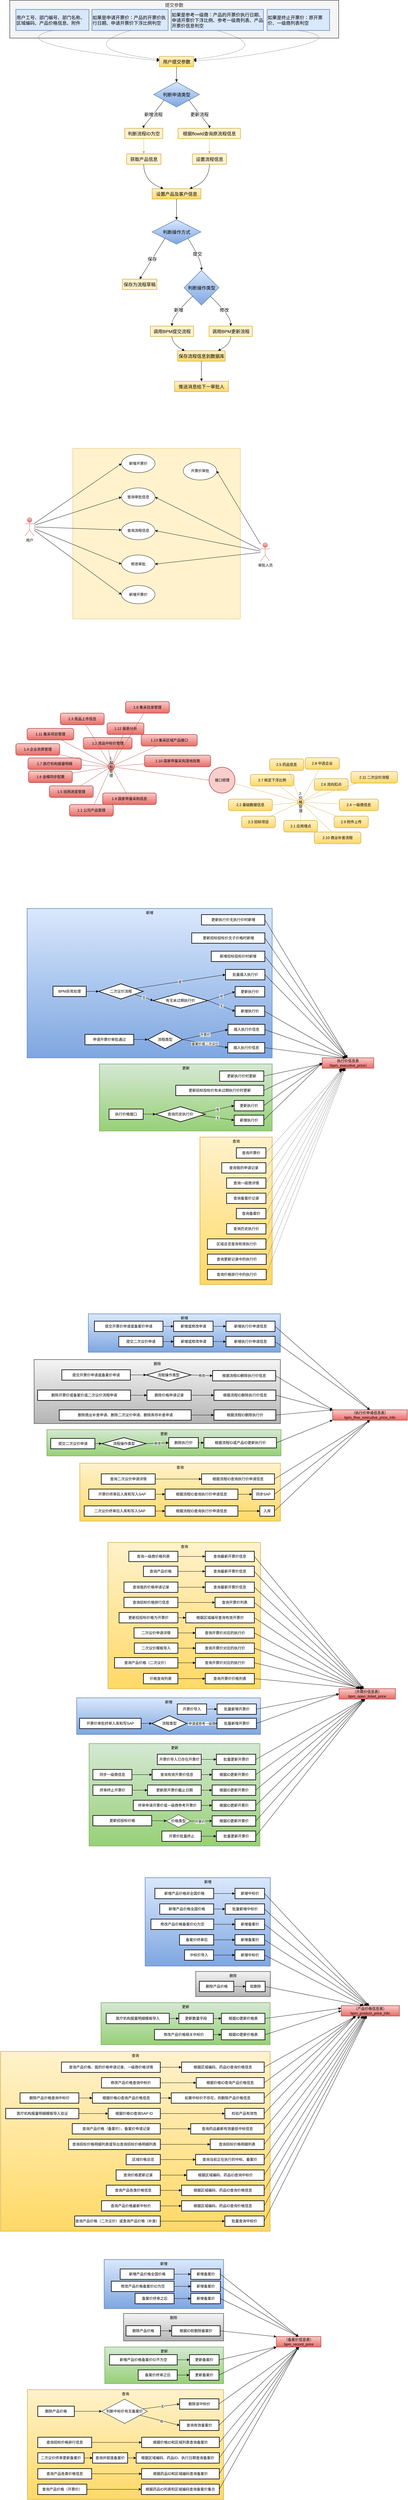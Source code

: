 <mxfile version="24.7.7">
  <diagram name="第 1 页" id="l5Lf0VB6GXugXm_NKXEi">
    <mxGraphModel dx="2441" dy="1332" grid="1" gridSize="10" guides="1" tooltips="1" connect="1" arrows="1" fold="1" page="1" pageScale="1" pageWidth="827" pageHeight="1169" math="0" shadow="0">
      <root>
        <mxCell id="0" />
        <mxCell id="1" parent="0" />
        <mxCell id="3gcszN6TvIsbYGYXbhkd-58" value="" style="rounded=0;whiteSpace=wrap;html=1;fillColor=#fff2cc;strokeColor=#d6b656;" parent="1" vertex="1">
          <mxGeometry x="857" y="1690" width="550" height="560" as="geometry" />
        </mxCell>
        <mxCell id="dfa77TRQc0kNnZSTThjv-1" value="提交参数" style="whiteSpace=wrap;strokeWidth=2;verticalAlign=top;fontSize=15;fillColor=#f5f5f5;strokeColor=#666666;fontColor=#333333;" parent="1" vertex="1">
          <mxGeometry x="650" y="220" width="1080" height="124" as="geometry" />
        </mxCell>
        <mxCell id="dfa77TRQc0kNnZSTThjv-2" value="用户工号、部门编号、部门名称、区域编码、产品价格信息、附件" style="whiteSpace=wrap;strokeWidth=2;fontSize=15;align=left;fillColor=#dae8fc;strokeColor=#6c8ebf;" parent="1" vertex="1">
          <mxGeometry x="670" y="250" width="240" height="69" as="geometry" />
        </mxCell>
        <mxCell id="dfa77TRQc0kNnZSTThjv-3" value="如果是申请开票价：产品的开票价执行日期、申请开票价下浮比例判空" style="whiteSpace=wrap;strokeWidth=2;fontSize=15;align=left;fillColor=#dae8fc;strokeColor=#6c8ebf;" parent="1" vertex="1">
          <mxGeometry x="920" y="250" width="250" height="69" as="geometry" />
        </mxCell>
        <mxCell id="dfa77TRQc0kNnZSTThjv-4" value="如果是参考一级商：产品的开票价执行日期、申请开票价下浮比例、参考一级商列表、产品开票价信息判空" style="whiteSpace=wrap;strokeWidth=2;fontSize=15;align=left;fillColor=#dae8fc;strokeColor=#6c8ebf;" parent="1" vertex="1">
          <mxGeometry x="1180" y="250" width="303" height="69" as="geometry" />
        </mxCell>
        <mxCell id="dfa77TRQc0kNnZSTThjv-5" value="如果是终止开票价：原开票价、一级商列表判空" style="whiteSpace=wrap;strokeWidth=2;fontSize=15;align=left;fillColor=#dae8fc;strokeColor=#6c8ebf;" parent="1" vertex="1">
          <mxGeometry x="1495" y="250" width="205" height="69" as="geometry" />
        </mxCell>
        <mxCell id="dfa77TRQc0kNnZSTThjv-6" value="用户提交参数" style="whiteSpace=wrap;strokeWidth=2;fontSize=15;fillColor=#fff2cc;gradientColor=#ffd966;strokeColor=#d6b656;" parent="1" vertex="1">
          <mxGeometry x="1141.5" y="404" width="112" height="34" as="geometry" />
        </mxCell>
        <mxCell id="dfa77TRQc0kNnZSTThjv-7" value="判断申请类型" style="rhombus;strokeWidth=2;whiteSpace=wrap;fontSize=15;fillColor=#dae8fc;strokeColor=#6c8ebf;gradientColor=#7ea6e0;" parent="1" vertex="1">
          <mxGeometry x="1122.5" y="488" width="150" height="82" as="geometry" />
        </mxCell>
        <mxCell id="dfa77TRQc0kNnZSTThjv-8" value="判断流程ID为空" style="whiteSpace=wrap;strokeWidth=2;fontSize=15;fillColor=#fff2cc;strokeColor=#d6b656;" parent="1" vertex="1">
          <mxGeometry x="1027.5" y="640" width="125" height="34" as="geometry" />
        </mxCell>
        <mxCell id="dfa77TRQc0kNnZSTThjv-9" value="根据flowId查询原流程信息" style="whiteSpace=wrap;strokeWidth=2;fontSize=15;fillColor=#fff2cc;strokeColor=#d6b656;" parent="1" vertex="1">
          <mxGeometry x="1202.5" y="640" width="205" height="34" as="geometry" />
        </mxCell>
        <mxCell id="dfa77TRQc0kNnZSTThjv-10" value="获取产品信息" style="whiteSpace=wrap;strokeWidth=2;fontSize=15;fillColor=#fff2cc;strokeColor=#d6b656;" parent="1" vertex="1">
          <mxGeometry x="1033.5" y="724" width="113" height="34" as="geometry" />
        </mxCell>
        <mxCell id="dfa77TRQc0kNnZSTThjv-11" value="设置流程信息" style="whiteSpace=wrap;strokeWidth=2;fontSize=15;fillColor=#fff2cc;strokeColor=#d6b656;" parent="1" vertex="1">
          <mxGeometry x="1249.5" y="724" width="112" height="34" as="geometry" />
        </mxCell>
        <mxCell id="dfa77TRQc0kNnZSTThjv-12" value="设置产品及客户信息" style="whiteSpace=wrap;strokeWidth=2;fontSize=15;fillColor=#fff2cc;gradientColor=#ffd966;strokeColor=#d6b656;" parent="1" vertex="1">
          <mxGeometry x="1117.5" y="838" width="160" height="34" as="geometry" />
        </mxCell>
        <mxCell id="dfa77TRQc0kNnZSTThjv-13" value="判断操作方式" style="rhombus;strokeWidth=2;whiteSpace=wrap;fontSize=15;fillColor=#dae8fc;gradientColor=#7ea6e0;strokeColor=#6c8ebf;" parent="1" vertex="1">
          <mxGeometry x="1117.5" y="940" width="160" height="80" as="geometry" />
        </mxCell>
        <mxCell id="dfa77TRQc0kNnZSTThjv-14" value="保存为流程草稿" style="whiteSpace=wrap;strokeWidth=2;fontSize=15;fillColor=#fff2cc;strokeColor=#d6b656;" parent="1" vertex="1">
          <mxGeometry x="1020" y="1135" width="113" height="34" as="geometry" />
        </mxCell>
        <mxCell id="dfa77TRQc0kNnZSTThjv-15" value="判断操作类型" style="rhombus;strokeWidth=2;whiteSpace=wrap;fontSize=15;fillColor=#dae8fc;gradientColor=#7ea6e0;strokeColor=#6c8ebf;" parent="1" vertex="1">
          <mxGeometry x="1222.5" y="1106" width="114" height="114" as="geometry" />
        </mxCell>
        <mxCell id="dfa77TRQc0kNnZSTThjv-16" value="调用BPM提交流程" style="whiteSpace=wrap;strokeWidth=2;fontSize=15;fillColor=#fff2cc;strokeColor=#d6b656;" parent="1" vertex="1">
          <mxGeometry x="1111.5" y="1289" width="142" height="34" as="geometry" />
        </mxCell>
        <mxCell id="dfa77TRQc0kNnZSTThjv-17" value="调用BPM更新流程" style="whiteSpace=wrap;strokeWidth=2;fontSize=15;fillColor=#fff2cc;strokeColor=#d6b656;" parent="1" vertex="1">
          <mxGeometry x="1304.5" y="1289" width="142" height="34" as="geometry" />
        </mxCell>
        <mxCell id="dfa77TRQc0kNnZSTThjv-18" value="保存流程信息到数据库" style="whiteSpace=wrap;strokeWidth=2;fontSize=15;fillColor=#fff2cc;gradientColor=#ffd966;strokeColor=#d6b656;" parent="1" vertex="1">
          <mxGeometry x="1200.75" y="1370" width="156.5" height="34" as="geometry" />
        </mxCell>
        <mxCell id="dfa77TRQc0kNnZSTThjv-19" value="推送消息给下一审批人" style="whiteSpace=wrap;strokeWidth=2;fontSize=15;fillColor=#fff2cc;gradientColor=#ffd966;strokeColor=#d6b656;" parent="1" vertex="1">
          <mxGeometry x="1191" y="1470" width="177" height="34" as="geometry" />
        </mxCell>
        <mxCell id="dfa77TRQc0kNnZSTThjv-20" value="" style="curved=1;startArrow=none;endArrow=block;exitX=0.5;exitY=1;entryX=0.5;entryY=0;rounded=0;fontSize=15;" parent="1" source="dfa77TRQc0kNnZSTThjv-6" target="dfa77TRQc0kNnZSTThjv-7" edge="1">
          <mxGeometry relative="1" as="geometry">
            <Array as="points" />
          </mxGeometry>
        </mxCell>
        <mxCell id="dfa77TRQc0kNnZSTThjv-21" value="新增流程" style="curved=1;startArrow=none;endArrow=block;exitX=0;exitY=0.92;entryX=0.5;entryY=0;rounded=0;fontSize=15;" parent="1" source="dfa77TRQc0kNnZSTThjv-7" target="dfa77TRQc0kNnZSTThjv-8" edge="1">
          <mxGeometry relative="1" as="geometry">
            <Array as="points">
              <mxPoint x="1089.5" y="636" />
            </Array>
          </mxGeometry>
        </mxCell>
        <mxCell id="dfa77TRQc0kNnZSTThjv-22" value="更新流程" style="curved=1;startArrow=none;endArrow=block;exitX=1;exitY=0.92;entryX=0.5;entryY=0;rounded=0;fontSize=15;" parent="1" source="dfa77TRQc0kNnZSTThjv-7" target="dfa77TRQc0kNnZSTThjv-9" edge="1">
          <mxGeometry relative="1" as="geometry">
            <Array as="points">
              <mxPoint x="1305.5" y="636" />
            </Array>
          </mxGeometry>
        </mxCell>
        <mxCell id="dfa77TRQc0kNnZSTThjv-23" value="" style="curved=1;startArrow=none;endArrow=block;exitX=0.5;exitY=1;entryX=0.5;entryY=0;rounded=0;fontSize=15;fillColor=#fff2cc;strokeColor=#d6b656;" parent="1" source="dfa77TRQc0kNnZSTThjv-8" target="dfa77TRQc0kNnZSTThjv-10" edge="1">
          <mxGeometry relative="1" as="geometry">
            <Array as="points" />
          </mxGeometry>
        </mxCell>
        <mxCell id="dfa77TRQc0kNnZSTThjv-24" value="" style="curved=1;startArrow=none;endArrow=block;exitX=0.5;exitY=1;entryX=0.5;entryY=0;rounded=0;fontSize=15;fillColor=#fff2cc;strokeColor=#d6b656;" parent="1" source="dfa77TRQc0kNnZSTThjv-9" target="dfa77TRQc0kNnZSTThjv-11" edge="1">
          <mxGeometry relative="1" as="geometry">
            <Array as="points" />
          </mxGeometry>
        </mxCell>
        <mxCell id="dfa77TRQc0kNnZSTThjv-25" value="" style="curved=1;startArrow=none;endArrow=block;exitX=0.5;exitY=1;entryX=0.23;entryY=0;rounded=0;fontSize=15;" parent="1" source="dfa77TRQc0kNnZSTThjv-10" target="dfa77TRQc0kNnZSTThjv-12" edge="1">
          <mxGeometry relative="1" as="geometry">
            <Array as="points">
              <mxPoint x="1089.5" y="813" />
            </Array>
          </mxGeometry>
        </mxCell>
        <mxCell id="dfa77TRQc0kNnZSTThjv-26" value="" style="curved=1;startArrow=none;endArrow=block;exitX=0.5;exitY=1;entryX=0.77;entryY=0;rounded=0;fontSize=15;" parent="1" source="dfa77TRQc0kNnZSTThjv-11" target="dfa77TRQc0kNnZSTThjv-12" edge="1">
          <mxGeometry relative="1" as="geometry">
            <Array as="points">
              <mxPoint x="1305.5" y="813" />
            </Array>
          </mxGeometry>
        </mxCell>
        <mxCell id="dfa77TRQc0kNnZSTThjv-27" value="" style="curved=1;startArrow=none;endArrow=block;exitX=0.5;exitY=1;entryX=0.5;entryY=0;rounded=0;fontSize=15;" parent="1" source="dfa77TRQc0kNnZSTThjv-12" target="dfa77TRQc0kNnZSTThjv-13" edge="1">
          <mxGeometry relative="1" as="geometry">
            <Array as="points" />
          </mxGeometry>
        </mxCell>
        <mxCell id="dfa77TRQc0kNnZSTThjv-28" value="保存" style="curved=1;startArrow=none;endArrow=block;exitX=0.05;exitY=1;entryX=0.5;entryY=0;rounded=0;fontSize=15;" parent="1" source="dfa77TRQc0kNnZSTThjv-13" target="dfa77TRQc0kNnZSTThjv-14" edge="1">
          <mxGeometry relative="1" as="geometry">
            <Array as="points">
              <mxPoint x="1115.5" y="1072" />
            </Array>
          </mxGeometry>
        </mxCell>
        <mxCell id="dfa77TRQc0kNnZSTThjv-29" value="提交" style="curved=1;startArrow=none;endArrow=block;exitX=0.94;exitY=1;entryX=0.5;entryY=0;rounded=0;fontSize=15;" parent="1" source="dfa77TRQc0kNnZSTThjv-13" target="dfa77TRQc0kNnZSTThjv-15" edge="1">
          <mxGeometry relative="1" as="geometry">
            <Array as="points">
              <mxPoint x="1279.5" y="1072" />
            </Array>
          </mxGeometry>
        </mxCell>
        <mxCell id="dfa77TRQc0kNnZSTThjv-30" value="新增" style="curved=1;startArrow=none;endArrow=block;exitX=0;exitY=0.98;entryX=0.5;entryY=0;rounded=0;fontSize=15;" parent="1" source="dfa77TRQc0kNnZSTThjv-15" target="dfa77TRQc0kNnZSTThjv-16" edge="1">
          <mxGeometry relative="1" as="geometry">
            <Array as="points">
              <mxPoint x="1183.5" y="1255" />
            </Array>
          </mxGeometry>
        </mxCell>
        <mxCell id="dfa77TRQc0kNnZSTThjv-31" value="修改" style="curved=1;startArrow=none;endArrow=block;exitX=1;exitY=0.98;entryX=0.5;entryY=0;rounded=0;fontSize=15;" parent="1" source="dfa77TRQc0kNnZSTThjv-15" target="dfa77TRQc0kNnZSTThjv-17" edge="1">
          <mxGeometry relative="1" as="geometry">
            <Array as="points">
              <mxPoint x="1375.5" y="1255" />
            </Array>
          </mxGeometry>
        </mxCell>
        <mxCell id="dfa77TRQc0kNnZSTThjv-32" value="" style="curved=1;startArrow=none;endArrow=block;exitX=0.5;exitY=1;entryX=0.15;entryY=0;rounded=0;fontSize=15;" parent="1" source="dfa77TRQc0kNnZSTThjv-16" target="dfa77TRQc0kNnZSTThjv-18" edge="1">
          <mxGeometry relative="1" as="geometry">
            <Array as="points">
              <mxPoint x="1183.5" y="1348" />
            </Array>
          </mxGeometry>
        </mxCell>
        <mxCell id="dfa77TRQc0kNnZSTThjv-33" value="" style="curved=1;startArrow=none;endArrow=block;exitX=0.5;exitY=1;entryX=0.85;entryY=0;rounded=0;fontSize=15;" parent="1" source="dfa77TRQc0kNnZSTThjv-17" target="dfa77TRQc0kNnZSTThjv-18" edge="1">
          <mxGeometry relative="1" as="geometry">
            <Array as="points">
              <mxPoint x="1375.5" y="1348" />
            </Array>
          </mxGeometry>
        </mxCell>
        <mxCell id="dfa77TRQc0kNnZSTThjv-34" value="" style="curved=1;startArrow=none;endArrow=block;exitX=0.5;exitY=1;entryX=0.5;entryY=0;rounded=0;fontSize=15;entryDx=0;entryDy=0;" parent="1" source="dfa77TRQc0kNnZSTThjv-18" target="dfa77TRQc0kNnZSTThjv-19" edge="1">
          <mxGeometry relative="1" as="geometry">
            <Array as="points" />
            <mxPoint x="1279" y="1457" as="targetPoint" />
          </mxGeometry>
        </mxCell>
        <mxCell id="dfa77TRQc0kNnZSTThjv-35" value="" style="curved=1;dashed=1;dashPattern=2 3;startArrow=none;endArrow=block;exitX=0.5;exitY=1;entryX=0;entryY=0.42;rounded=0;fontSize=15;" parent="1" source="dfa77TRQc0kNnZSTThjv-2" target="dfa77TRQc0kNnZSTThjv-6" edge="1">
          <mxGeometry relative="1" as="geometry">
            <Array as="points">
              <mxPoint x="701.5" y="340" />
              <mxPoint x="871.5" y="390" />
            </Array>
          </mxGeometry>
        </mxCell>
        <mxCell id="dfa77TRQc0kNnZSTThjv-36" value="" style="curved=1;dashed=1;dashPattern=2 3;startArrow=none;endArrow=block;exitX=0.5;exitY=1;entryX=0;entryY=0.3;rounded=0;fontSize=15;" parent="1" source="dfa77TRQc0kNnZSTThjv-3" target="dfa77TRQc0kNnZSTThjv-6" edge="1">
          <mxGeometry relative="1" as="geometry">
            <Array as="points">
              <mxPoint x="852.5" y="379" />
            </Array>
          </mxGeometry>
        </mxCell>
        <mxCell id="dfa77TRQc0kNnZSTThjv-37" value="" style="curved=1;dashed=1;dashPattern=2 3;startArrow=none;endArrow=block;exitX=0.5;exitY=1;entryX=1;entryY=0.3;rounded=0;fontSize=15;" parent="1" source="dfa77TRQc0kNnZSTThjv-4" target="dfa77TRQc0kNnZSTThjv-6" edge="1">
          <mxGeometry relative="1" as="geometry">
            <Array as="points">
              <mxPoint x="1542.5" y="379" />
            </Array>
          </mxGeometry>
        </mxCell>
        <mxCell id="dfa77TRQc0kNnZSTThjv-38" value="" style="curved=1;dashed=1;dashPattern=2 3;startArrow=none;endArrow=block;exitX=0.5;exitY=1;entryX=1;entryY=0.43;rounded=0;fontSize=15;" parent="1" source="dfa77TRQc0kNnZSTThjv-5" target="dfa77TRQc0kNnZSTThjv-6" edge="1">
          <mxGeometry relative="1" as="geometry">
            <Array as="points">
              <mxPoint x="1741.5" y="340" />
              <mxPoint x="1411.5" y="410" />
            </Array>
          </mxGeometry>
        </mxCell>
        <mxCell id="3gcszN6TvIsbYGYXbhkd-63" style="rounded=0;orthogonalLoop=1;jettySize=auto;html=1;entryX=0;entryY=0.5;entryDx=0;entryDy=0;" parent="1" source="3gcszN6TvIsbYGYXbhkd-57" target="3gcszN6TvIsbYGYXbhkd-59" edge="1">
          <mxGeometry relative="1" as="geometry" />
        </mxCell>
        <mxCell id="3gcszN6TvIsbYGYXbhkd-65" style="rounded=0;orthogonalLoop=1;jettySize=auto;html=1;entryX=0;entryY=0.5;entryDx=0;entryDy=0;" parent="1" source="3gcszN6TvIsbYGYXbhkd-57" target="3gcszN6TvIsbYGYXbhkd-61" edge="1">
          <mxGeometry relative="1" as="geometry" />
        </mxCell>
        <mxCell id="3gcszN6TvIsbYGYXbhkd-77" style="rounded=0;orthogonalLoop=1;jettySize=auto;html=1;entryX=0;entryY=0.5;entryDx=0;entryDy=0;" parent="1" source="3gcszN6TvIsbYGYXbhkd-57" target="3gcszN6TvIsbYGYXbhkd-69" edge="1">
          <mxGeometry relative="1" as="geometry" />
        </mxCell>
        <mxCell id="3gcszN6TvIsbYGYXbhkd-78" style="rounded=0;orthogonalLoop=1;jettySize=auto;html=1;" parent="1" source="3gcszN6TvIsbYGYXbhkd-57" target="3gcszN6TvIsbYGYXbhkd-70" edge="1">
          <mxGeometry relative="1" as="geometry" />
        </mxCell>
        <mxCell id="3gcszN6TvIsbYGYXbhkd-79" style="rounded=0;orthogonalLoop=1;jettySize=auto;html=1;entryX=0;entryY=0.5;entryDx=0;entryDy=0;" parent="1" source="3gcszN6TvIsbYGYXbhkd-57" target="3gcszN6TvIsbYGYXbhkd-71" edge="1">
          <mxGeometry relative="1" as="geometry" />
        </mxCell>
        <mxCell id="3gcszN6TvIsbYGYXbhkd-57" value="用户" style="shape=umlActor;verticalLabelPosition=bottom;verticalAlign=top;html=1;fillColor=#f8cecc;gradientColor=#ea6b66;strokeColor=#b85450;" parent="1" vertex="1">
          <mxGeometry x="700" y="1917.5" width="30" height="60" as="geometry" />
        </mxCell>
        <mxCell id="3gcszN6TvIsbYGYXbhkd-59" value="新增开票价" style="ellipse;whiteSpace=wrap;html=1;" parent="1" vertex="1">
          <mxGeometry x="1017" y="1710" width="110" height="60" as="geometry" />
        </mxCell>
        <mxCell id="3gcszN6TvIsbYGYXbhkd-60" value="开票价审批" style="ellipse;whiteSpace=wrap;html=1;" parent="1" vertex="1">
          <mxGeometry x="1219.5" y="1734" width="110" height="60" as="geometry" />
        </mxCell>
        <mxCell id="3gcszN6TvIsbYGYXbhkd-61" value="新增开票价" style="ellipse;whiteSpace=wrap;html=1;" parent="1" vertex="1">
          <mxGeometry x="1017" y="2140" width="110" height="60" as="geometry" />
        </mxCell>
        <mxCell id="3gcszN6TvIsbYGYXbhkd-72" style="rounded=0;orthogonalLoop=1;jettySize=auto;html=1;entryX=1;entryY=0.5;entryDx=0;entryDy=0;" parent="1" source="3gcszN6TvIsbYGYXbhkd-67" target="3gcszN6TvIsbYGYXbhkd-69" edge="1">
          <mxGeometry relative="1" as="geometry" />
        </mxCell>
        <mxCell id="3gcszN6TvIsbYGYXbhkd-73" style="rounded=0;orthogonalLoop=1;jettySize=auto;html=1;entryX=1;entryY=0.5;entryDx=0;entryDy=0;" parent="1" source="3gcszN6TvIsbYGYXbhkd-67" target="3gcszN6TvIsbYGYXbhkd-70" edge="1">
          <mxGeometry relative="1" as="geometry" />
        </mxCell>
        <mxCell id="3gcszN6TvIsbYGYXbhkd-74" style="rounded=0;orthogonalLoop=1;jettySize=auto;html=1;entryX=1;entryY=0.5;entryDx=0;entryDy=0;" parent="1" source="3gcszN6TvIsbYGYXbhkd-67" target="3gcszN6TvIsbYGYXbhkd-71" edge="1">
          <mxGeometry relative="1" as="geometry" />
        </mxCell>
        <mxCell id="3gcszN6TvIsbYGYXbhkd-76" style="rounded=0;orthogonalLoop=1;jettySize=auto;html=1;entryX=1;entryY=0.5;entryDx=0;entryDy=0;" parent="1" source="3gcszN6TvIsbYGYXbhkd-67" target="3gcszN6TvIsbYGYXbhkd-60" edge="1">
          <mxGeometry relative="1" as="geometry" />
        </mxCell>
        <mxCell id="3gcszN6TvIsbYGYXbhkd-67" value="审批人员" style="shape=umlActor;verticalLabelPosition=bottom;verticalAlign=top;html=1;fillColor=#f8cecc;gradientColor=#ea6b66;strokeColor=#b85450;" parent="1" vertex="1">
          <mxGeometry x="1473.5" y="2000" width="30" height="60" as="geometry" />
        </mxCell>
        <mxCell id="3gcszN6TvIsbYGYXbhkd-69" value="查询审批信息" style="ellipse;whiteSpace=wrap;html=1;" parent="1" vertex="1">
          <mxGeometry x="1017" y="1820" width="110" height="60" as="geometry" />
        </mxCell>
        <mxCell id="3gcszN6TvIsbYGYXbhkd-70" value="查询流程信息" style="ellipse;whiteSpace=wrap;html=1;" parent="1" vertex="1">
          <mxGeometry x="1017" y="1930" width="110" height="60" as="geometry" />
        </mxCell>
        <mxCell id="3gcszN6TvIsbYGYXbhkd-71" value="修改审批" style="ellipse;whiteSpace=wrap;html=1;" parent="1" vertex="1">
          <mxGeometry x="1017" y="2040" width="110" height="60" as="geometry" />
        </mxCell>
        <mxCell id="Mqd-t4iiEbfScV_6FuaS-342" value="接口梳理" style="ellipse;aspect=fixed;strokeWidth=2;whiteSpace=wrap;fillColor=#f8cecc;strokeColor=#b85450;" parent="1" vertex="1">
          <mxGeometry x="1304.5" y="2736.5" width="85" height="85" as="geometry" />
        </mxCell>
        <mxCell id="Mqd-t4iiEbfScV_6FuaS-343" value="1. 投标管理" style="rounded=1;absoluteArcSize=1;arcSize=14;whiteSpace=wrap;strokeWidth=2;fillColor=#f8cecc;gradientColor=#ea6b66;strokeColor=#b85450;" parent="1" vertex="1">
          <mxGeometry x="973" y="2725" width="20" height="19" as="geometry" />
        </mxCell>
        <mxCell id="Mqd-t4iiEbfScV_6FuaS-344" value="1.1 公司产品管理" style="rounded=1;absoluteArcSize=1;arcSize=14;whiteSpace=wrap;strokeWidth=2;fillColor=#f8cecc;gradientColor=#ea6b66;strokeColor=#b85450;" parent="1" vertex="1">
          <mxGeometry x="846" y="2859" width="144" height="38" as="geometry" />
        </mxCell>
        <mxCell id="Mqd-t4iiEbfScV_6FuaS-345" value="1.2 竞品中标价管理" style="rounded=1;absoluteArcSize=1;arcSize=14;whiteSpace=wrap;strokeWidth=2;fillColor=#f8cecc;gradientColor=#ea6b66;strokeColor=#b85450;" parent="1" vertex="1">
          <mxGeometry x="891.5" y="2639" width="160" height="38" as="geometry" />
        </mxCell>
        <mxCell id="Mqd-t4iiEbfScV_6FuaS-346" value="1.3 竞品上市信息" style="rounded=1;absoluteArcSize=1;arcSize=14;whiteSpace=wrap;strokeWidth=2;fillColor=#f8cecc;gradientColor=#ea6b66;strokeColor=#b85450;" parent="1" vertex="1">
          <mxGeometry x="816" y="2559" width="144" height="38" as="geometry" />
        </mxCell>
        <mxCell id="Mqd-t4iiEbfScV_6FuaS-347" value="1.4 企业资质管理" style="rounded=1;absoluteArcSize=1;arcSize=14;whiteSpace=wrap;strokeWidth=2;fillColor=#f8cecc;gradientColor=#ea6b66;strokeColor=#b85450;" parent="1" vertex="1">
          <mxGeometry x="670" y="2659" width="144" height="38" as="geometry" />
        </mxCell>
        <mxCell id="Mqd-t4iiEbfScV_6FuaS-348" value="1.5 挂网进度管理" style="rounded=1;absoluteArcSize=1;arcSize=14;whiteSpace=wrap;strokeWidth=2;fillColor=#f8cecc;gradientColor=#ea6b66;strokeColor=#b85450;" parent="1" vertex="1">
          <mxGeometry x="780" y="2797.5" width="144" height="38" as="geometry" />
        </mxCell>
        <mxCell id="Mqd-t4iiEbfScV_6FuaS-349" value="1.6 金蝶同步配置" style="rounded=1;absoluteArcSize=1;arcSize=14;whiteSpace=wrap;strokeWidth=2;fillColor=#f8cecc;gradientColor=#ea6b66;strokeColor=#b85450;" parent="1" vertex="1">
          <mxGeometry x="711.5" y="2749" width="144" height="38" as="geometry" />
        </mxCell>
        <mxCell id="Mqd-t4iiEbfScV_6FuaS-350" value="1.7 医疗机构报量明细" style="rounded=1;absoluteArcSize=1;arcSize=14;whiteSpace=wrap;strokeWidth=2;fillColor=#f8cecc;gradientColor=#ea6b66;strokeColor=#b85450;" parent="1" vertex="1">
          <mxGeometry x="710" y="2706" width="175" height="38" as="geometry" />
        </mxCell>
        <mxCell id="Mqd-t4iiEbfScV_6FuaS-351" value="1.8 集采目录管理" style="rounded=1;absoluteArcSize=1;arcSize=14;whiteSpace=wrap;strokeWidth=2;fillColor=#f8cecc;gradientColor=#ea6b66;strokeColor=#b85450;" parent="1" vertex="1">
          <mxGeometry x="1030" y="2521" width="144" height="38" as="geometry" />
        </mxCell>
        <mxCell id="Mqd-t4iiEbfScV_6FuaS-352" value="1.9 国家带量采购信息" style="rounded=1;absoluteArcSize=1;arcSize=14;whiteSpace=wrap;strokeWidth=2;fillColor=#f8cecc;gradientColor=#ea6b66;strokeColor=#b85450;" parent="1" vertex="1">
          <mxGeometry x="955" y="2821" width="176" height="38" as="geometry" />
        </mxCell>
        <mxCell id="Mqd-t4iiEbfScV_6FuaS-353" value="1.10 国家带量采购落地政策" style="rounded=1;absoluteArcSize=1;arcSize=14;whiteSpace=wrap;strokeWidth=2;fillColor=#f8cecc;gradientColor=#ea6b66;strokeColor=#b85450;" parent="1" vertex="1">
          <mxGeometry x="1092.5" y="2697" width="217" height="38" as="geometry" />
        </mxCell>
        <mxCell id="Mqd-t4iiEbfScV_6FuaS-354" value="1.11 集采项目管理" style="rounded=1;absoluteArcSize=1;arcSize=14;whiteSpace=wrap;strokeWidth=2;fillColor=#f8cecc;gradientColor=#ea6b66;strokeColor=#b85450;" parent="1" vertex="1">
          <mxGeometry x="707" y="2609" width="153" height="38" as="geometry" />
        </mxCell>
        <mxCell id="Mqd-t4iiEbfScV_6FuaS-355" value="1.12 报表分析" style="rounded=1;absoluteArcSize=1;arcSize=14;whiteSpace=wrap;strokeWidth=2;fillColor=#f8cecc;gradientColor=#ea6b66;strokeColor=#b85450;" parent="1" vertex="1">
          <mxGeometry x="969.5" y="2591" width="121" height="38" as="geometry" />
        </mxCell>
        <mxCell id="Mqd-t4iiEbfScV_6FuaS-356" value="1.13 集采区域产品接口" style="rounded=1;absoluteArcSize=1;arcSize=14;whiteSpace=wrap;strokeWidth=2;fillColor=#f8cecc;gradientColor=#ea6b66;strokeColor=#b85450;" parent="1" vertex="1">
          <mxGeometry x="1081.5" y="2629" width="184" height="38" as="geometry" />
        </mxCell>
        <mxCell id="Mqd-t4iiEbfScV_6FuaS-357" value="2. 价格管理" style="rounded=1;absoluteArcSize=1;arcSize=14;whiteSpace=wrap;strokeWidth=2;fillColor=#fff2cc;strokeColor=#d6b656;gradientColor=#ffd966;" parent="1" vertex="1">
          <mxGeometry x="1595" y="2841" width="20" height="19" as="geometry" />
        </mxCell>
        <mxCell id="Mqd-t4iiEbfScV_6FuaS-358" value="2.1 应用埋点" style="rounded=1;absoluteArcSize=1;arcSize=14;whiteSpace=wrap;strokeWidth=2;fillColor=#fff2cc;strokeColor=#d6b656;gradientColor=#ffd966;" parent="1" vertex="1">
          <mxGeometry x="1549.5" y="2911" width="111" height="38" as="geometry" />
        </mxCell>
        <mxCell id="Mqd-t4iiEbfScV_6FuaS-359" value="2.2 基础数据信息" style="rounded=1;absoluteArcSize=1;arcSize=14;whiteSpace=wrap;strokeWidth=2;fillColor=#fff2cc;strokeColor=#d6b656;gradientColor=#ffd966;" parent="1" vertex="1">
          <mxGeometry x="1368" y="2841" width="144" height="38" as="geometry" />
        </mxCell>
        <mxCell id="Mqd-t4iiEbfScV_6FuaS-360" value="2.3 招标项目" style="rounded=1;absoluteArcSize=1;arcSize=14;whiteSpace=wrap;strokeWidth=2;fillColor=#fff2cc;strokeColor=#d6b656;gradientColor=#ffd966;" parent="1" vertex="1">
          <mxGeometry x="1411" y="2897" width="111" height="38" as="geometry" />
        </mxCell>
        <mxCell id="Mqd-t4iiEbfScV_6FuaS-361" value="2.4 一级商信息" style="rounded=1;absoluteArcSize=1;arcSize=14;whiteSpace=wrap;strokeWidth=2;fillColor=#fff2cc;strokeColor=#d6b656;gradientColor=#ffd966;" parent="1" vertex="1">
          <mxGeometry x="1732" y="2841" width="128" height="38" as="geometry" />
        </mxCell>
        <mxCell id="Mqd-t4iiEbfScV_6FuaS-362" value="2.5 药品信息" style="rounded=1;absoluteArcSize=1;arcSize=14;whiteSpace=wrap;strokeWidth=2;fillColor=#fff2cc;strokeColor=#d6b656;gradientColor=#ffd966;" parent="1" vertex="1">
          <mxGeometry x="1503" y="2709" width="112" height="38" as="geometry" />
        </mxCell>
        <mxCell id="Mqd-t4iiEbfScV_6FuaS-363" value="2.6 流向扣点" style="rounded=1;absoluteArcSize=1;arcSize=14;whiteSpace=wrap;strokeWidth=2;fillColor=#fff2cc;strokeColor=#d6b656;gradientColor=#ffd966;" parent="1" vertex="1">
          <mxGeometry x="1650" y="2774" width="111" height="38" as="geometry" />
        </mxCell>
        <mxCell id="Mqd-t4iiEbfScV_6FuaS-364" value="2.7 核定下浮比例" style="rounded=1;absoluteArcSize=1;arcSize=14;whiteSpace=wrap;strokeWidth=2;fillColor=#fff2cc;strokeColor=#d6b656;gradientColor=#ffd966;" parent="1" vertex="1">
          <mxGeometry x="1440" y="2760" width="143" height="38" as="geometry" />
        </mxCell>
        <mxCell id="Mqd-t4iiEbfScV_6FuaS-365" value="2.8 中选企业" style="rounded=1;absoluteArcSize=1;arcSize=14;whiteSpace=wrap;strokeWidth=2;fillColor=#fff2cc;strokeColor=#d6b656;gradientColor=#ffd966;" parent="1" vertex="1">
          <mxGeometry x="1620" y="2705" width="112" height="38" as="geometry" />
        </mxCell>
        <mxCell id="Mqd-t4iiEbfScV_6FuaS-366" value="2.9 附件上传" style="rounded=1;absoluteArcSize=1;arcSize=14;whiteSpace=wrap;strokeWidth=2;fillColor=#fff2cc;strokeColor=#d6b656;gradientColor=#ffd966;" parent="1" vertex="1">
          <mxGeometry x="1715" y="2897" width="112" height="38" as="geometry" />
        </mxCell>
        <mxCell id="Mqd-t4iiEbfScV_6FuaS-367" value="2.10 商业补差流程" style="rounded=1;absoluteArcSize=1;arcSize=14;whiteSpace=wrap;strokeWidth=2;fillColor=#fff2cc;strokeColor=#d6b656;gradientColor=#ffd966;" parent="1" vertex="1">
          <mxGeometry x="1650" y="2949" width="153" height="38" as="geometry" />
        </mxCell>
        <mxCell id="Mqd-t4iiEbfScV_6FuaS-368" value="2.11 二次议价流程" style="rounded=1;absoluteArcSize=1;arcSize=14;whiteSpace=wrap;strokeWidth=2;fillColor=#fff2cc;strokeColor=#d6b656;gradientColor=#ffd966;" parent="1" vertex="1">
          <mxGeometry x="1770" y="2750.5" width="153" height="38" as="geometry" />
        </mxCell>
        <mxCell id="Mqd-t4iiEbfScV_6FuaS-369" style="endArrow=none;rounded=0;exitX=0;exitY=0.5;exitDx=0;exitDy=0;fillColor=#f8cecc;gradientColor=#ea6b66;strokeColor=#b85450;" parent="1" source="Mqd-t4iiEbfScV_6FuaS-342" target="Mqd-t4iiEbfScV_6FuaS-343" edge="1">
          <mxGeometry relative="1" as="geometry">
            <mxPoint x="1248.532" y="2859.932" as="sourcePoint" />
          </mxGeometry>
        </mxCell>
        <mxCell id="Mqd-t4iiEbfScV_6FuaS-370" style="endArrow=none;rounded=0;fillColor=#fff2cc;strokeColor=#d6b656;gradientColor=#ffd966;" parent="1" source="Mqd-t4iiEbfScV_6FuaS-342" target="Mqd-t4iiEbfScV_6FuaS-357" edge="1">
          <mxGeometry relative="1" as="geometry" />
        </mxCell>
        <mxCell id="Mqd-t4iiEbfScV_6FuaS-371" style="endArrow=none;rounded=0;fillColor=#f8cecc;gradientColor=#ea6b66;strokeColor=#b85450;" parent="1" source="Mqd-t4iiEbfScV_6FuaS-343" target="Mqd-t4iiEbfScV_6FuaS-344" edge="1">
          <mxGeometry relative="1" as="geometry" />
        </mxCell>
        <mxCell id="Mqd-t4iiEbfScV_6FuaS-372" style="endArrow=none;rounded=0;fillColor=#f8cecc;gradientColor=#ea6b66;strokeColor=#b85450;" parent="1" source="Mqd-t4iiEbfScV_6FuaS-343" target="Mqd-t4iiEbfScV_6FuaS-345" edge="1">
          <mxGeometry relative="1" as="geometry" />
        </mxCell>
        <mxCell id="Mqd-t4iiEbfScV_6FuaS-373" style="endArrow=none;rounded=0;fillColor=#f8cecc;gradientColor=#ea6b66;strokeColor=#b85450;" parent="1" source="Mqd-t4iiEbfScV_6FuaS-343" target="Mqd-t4iiEbfScV_6FuaS-346" edge="1">
          <mxGeometry relative="1" as="geometry" />
        </mxCell>
        <mxCell id="Mqd-t4iiEbfScV_6FuaS-374" style="endArrow=none;rounded=0;fillColor=#f8cecc;gradientColor=#ea6b66;strokeColor=#b85450;" parent="1" source="Mqd-t4iiEbfScV_6FuaS-343" target="Mqd-t4iiEbfScV_6FuaS-347" edge="1">
          <mxGeometry relative="1" as="geometry" />
        </mxCell>
        <mxCell id="Mqd-t4iiEbfScV_6FuaS-375" style="endArrow=none;rounded=0;fillColor=#f8cecc;gradientColor=#ea6b66;strokeColor=#b85450;" parent="1" source="Mqd-t4iiEbfScV_6FuaS-343" target="Mqd-t4iiEbfScV_6FuaS-348" edge="1">
          <mxGeometry relative="1" as="geometry" />
        </mxCell>
        <mxCell id="Mqd-t4iiEbfScV_6FuaS-376" style="endArrow=none;rounded=0;fillColor=#f8cecc;gradientColor=#ea6b66;strokeColor=#b85450;" parent="1" source="Mqd-t4iiEbfScV_6FuaS-343" target="Mqd-t4iiEbfScV_6FuaS-349" edge="1">
          <mxGeometry relative="1" as="geometry" />
        </mxCell>
        <mxCell id="Mqd-t4iiEbfScV_6FuaS-377" style="endArrow=none;rounded=0;fillColor=#f8cecc;gradientColor=#ea6b66;strokeColor=#b85450;" parent="1" source="Mqd-t4iiEbfScV_6FuaS-343" target="Mqd-t4iiEbfScV_6FuaS-350" edge="1">
          <mxGeometry relative="1" as="geometry" />
        </mxCell>
        <mxCell id="Mqd-t4iiEbfScV_6FuaS-378" style="endArrow=none;rounded=0;fillColor=#f8cecc;gradientColor=#ea6b66;strokeColor=#b85450;" parent="1" source="Mqd-t4iiEbfScV_6FuaS-343" target="Mqd-t4iiEbfScV_6FuaS-351" edge="1">
          <mxGeometry relative="1" as="geometry" />
        </mxCell>
        <mxCell id="Mqd-t4iiEbfScV_6FuaS-379" style="endArrow=none;rounded=0;fillColor=#f8cecc;gradientColor=#ea6b66;strokeColor=#b85450;" parent="1" source="Mqd-t4iiEbfScV_6FuaS-343" target="Mqd-t4iiEbfScV_6FuaS-352" edge="1">
          <mxGeometry relative="1" as="geometry" />
        </mxCell>
        <mxCell id="Mqd-t4iiEbfScV_6FuaS-380" style="endArrow=none;rounded=0;fillColor=#f8cecc;gradientColor=#ea6b66;strokeColor=#b85450;" parent="1" source="Mqd-t4iiEbfScV_6FuaS-343" target="Mqd-t4iiEbfScV_6FuaS-353" edge="1">
          <mxGeometry relative="1" as="geometry" />
        </mxCell>
        <mxCell id="Mqd-t4iiEbfScV_6FuaS-381" style="endArrow=none;rounded=0;fillColor=#f8cecc;gradientColor=#ea6b66;strokeColor=#b85450;" parent="1" source="Mqd-t4iiEbfScV_6FuaS-343" target="Mqd-t4iiEbfScV_6FuaS-354" edge="1">
          <mxGeometry relative="1" as="geometry" />
        </mxCell>
        <mxCell id="Mqd-t4iiEbfScV_6FuaS-382" style="endArrow=none;rounded=0;fillColor=#f8cecc;gradientColor=#ea6b66;strokeColor=#b85450;" parent="1" source="Mqd-t4iiEbfScV_6FuaS-343" target="Mqd-t4iiEbfScV_6FuaS-355" edge="1">
          <mxGeometry relative="1" as="geometry" />
        </mxCell>
        <mxCell id="Mqd-t4iiEbfScV_6FuaS-383" style="endArrow=none;rounded=0;fillColor=#f8cecc;gradientColor=#ea6b66;strokeColor=#b85450;" parent="1" source="Mqd-t4iiEbfScV_6FuaS-343" target="Mqd-t4iiEbfScV_6FuaS-356" edge="1">
          <mxGeometry relative="1" as="geometry" />
        </mxCell>
        <mxCell id="Mqd-t4iiEbfScV_6FuaS-384" style="endArrow=none;rounded=0;fillColor=#fff2cc;strokeColor=#d6b656;gradientColor=#ffd966;" parent="1" source="Mqd-t4iiEbfScV_6FuaS-357" target="Mqd-t4iiEbfScV_6FuaS-358" edge="1">
          <mxGeometry relative="1" as="geometry" />
        </mxCell>
        <mxCell id="Mqd-t4iiEbfScV_6FuaS-385" style="endArrow=none;rounded=0;entryX=1;entryY=0.5;entryDx=0;entryDy=0;fillColor=#fff2cc;strokeColor=#d6b656;gradientColor=#ffd966;" parent="1" source="Mqd-t4iiEbfScV_6FuaS-357" target="Mqd-t4iiEbfScV_6FuaS-359" edge="1">
          <mxGeometry relative="1" as="geometry">
            <mxPoint x="1496" y="2867.663" as="targetPoint" />
          </mxGeometry>
        </mxCell>
        <mxCell id="Mqd-t4iiEbfScV_6FuaS-386" style="endArrow=none;rounded=0;fillColor=#fff2cc;strokeColor=#d6b656;gradientColor=#ffd966;" parent="1" source="Mqd-t4iiEbfScV_6FuaS-357" target="Mqd-t4iiEbfScV_6FuaS-360" edge="1">
          <mxGeometry relative="1" as="geometry" />
        </mxCell>
        <mxCell id="Mqd-t4iiEbfScV_6FuaS-387" style="endArrow=none;rounded=0;fillColor=#fff2cc;strokeColor=#d6b656;gradientColor=#ffd966;" parent="1" source="Mqd-t4iiEbfScV_6FuaS-357" target="Mqd-t4iiEbfScV_6FuaS-361" edge="1">
          <mxGeometry relative="1" as="geometry" />
        </mxCell>
        <mxCell id="Mqd-t4iiEbfScV_6FuaS-388" style="endArrow=none;rounded=0;fillColor=#fff2cc;strokeColor=#d6b656;gradientColor=#ffd966;" parent="1" source="Mqd-t4iiEbfScV_6FuaS-357" target="Mqd-t4iiEbfScV_6FuaS-362" edge="1">
          <mxGeometry relative="1" as="geometry" />
        </mxCell>
        <mxCell id="Mqd-t4iiEbfScV_6FuaS-389" style="endArrow=none;rounded=0;fillColor=#fff2cc;strokeColor=#d6b656;gradientColor=#ffd966;" parent="1" source="Mqd-t4iiEbfScV_6FuaS-357" target="Mqd-t4iiEbfScV_6FuaS-363" edge="1">
          <mxGeometry relative="1" as="geometry" />
        </mxCell>
        <mxCell id="Mqd-t4iiEbfScV_6FuaS-390" style="endArrow=none;rounded=0;fillColor=#fff2cc;strokeColor=#d6b656;gradientColor=#ffd966;" parent="1" source="Mqd-t4iiEbfScV_6FuaS-357" target="Mqd-t4iiEbfScV_6FuaS-364" edge="1">
          <mxGeometry relative="1" as="geometry" />
        </mxCell>
        <mxCell id="Mqd-t4iiEbfScV_6FuaS-391" style="endArrow=none;rounded=0;fillColor=#fff2cc;strokeColor=#d6b656;gradientColor=#ffd966;" parent="1" source="Mqd-t4iiEbfScV_6FuaS-357" target="Mqd-t4iiEbfScV_6FuaS-365" edge="1">
          <mxGeometry relative="1" as="geometry" />
        </mxCell>
        <mxCell id="Mqd-t4iiEbfScV_6FuaS-392" style="endArrow=none;rounded=0;fillColor=#fff2cc;strokeColor=#d6b656;gradientColor=#ffd966;" parent="1" source="Mqd-t4iiEbfScV_6FuaS-357" target="Mqd-t4iiEbfScV_6FuaS-366" edge="1">
          <mxGeometry relative="1" as="geometry" />
        </mxCell>
        <mxCell id="Mqd-t4iiEbfScV_6FuaS-393" style="endArrow=none;rounded=0;fillColor=#fff2cc;strokeColor=#d6b656;gradientColor=#ffd966;" parent="1" source="Mqd-t4iiEbfScV_6FuaS-357" target="Mqd-t4iiEbfScV_6FuaS-367" edge="1">
          <mxGeometry relative="1" as="geometry" />
        </mxCell>
        <mxCell id="Mqd-t4iiEbfScV_6FuaS-394" style="endArrow=none;rounded=0;fillColor=#fff2cc;strokeColor=#d6b656;gradientColor=#ffd966;" parent="1" source="Mqd-t4iiEbfScV_6FuaS-357" target="Mqd-t4iiEbfScV_6FuaS-368" edge="1">
          <mxGeometry relative="1" as="geometry" />
        </mxCell>
        <mxCell id="rynvTIRfDshoLx3w2XqS-369" value="查询" style="whiteSpace=wrap;strokeWidth=2;verticalAlign=top;fillColor=#fff2cc;gradientColor=#ffd966;strokeColor=#d6b656;" vertex="1" parent="1">
          <mxGeometry x="1274.5" y="3950" width="237" height="484" as="geometry" />
        </mxCell>
        <mxCell id="rynvTIRfDshoLx3w2XqS-370" value="查询开票价" style="whiteSpace=wrap;strokeWidth=2;" vertex="1" parent="1">
          <mxGeometry x="1394" y="3985" width="97" height="34" as="geometry" />
        </mxCell>
        <mxCell id="rynvTIRfDshoLx3w2XqS-371" value="查询我的申请记录" style="whiteSpace=wrap;strokeWidth=2;" vertex="1" parent="1">
          <mxGeometry x="1346" y="4034" width="145" height="34" as="geometry" />
        </mxCell>
        <mxCell id="rynvTIRfDshoLx3w2XqS-372" value="查询一级商详情" style="whiteSpace=wrap;strokeWidth=2;" vertex="1" parent="1">
          <mxGeometry x="1362" y="4084" width="129" height="34" as="geometry" />
        </mxCell>
        <mxCell id="rynvTIRfDshoLx3w2XqS-373" value="查询备案价记录" style="whiteSpace=wrap;strokeWidth=2;" vertex="1" parent="1">
          <mxGeometry x="1362" y="4134" width="129" height="34" as="geometry" />
        </mxCell>
        <mxCell id="rynvTIRfDshoLx3w2XqS-374" value="查询备案价" style="whiteSpace=wrap;strokeWidth=2;" vertex="1" parent="1">
          <mxGeometry x="1394" y="4184" width="97" height="34" as="geometry" />
        </mxCell>
        <mxCell id="rynvTIRfDshoLx3w2XqS-375" value="查询历史执行价" style="whiteSpace=wrap;strokeWidth=2;" vertex="1" parent="1">
          <mxGeometry x="1362" y="4234" width="129" height="34" as="geometry" />
        </mxCell>
        <mxCell id="rynvTIRfDshoLx3w2XqS-376" value="区域总览查询有效执行价" style="whiteSpace=wrap;strokeWidth=2;" vertex="1" parent="1">
          <mxGeometry x="1299" y="4284" width="192" height="34" as="geometry" />
        </mxCell>
        <mxCell id="rynvTIRfDshoLx3w2XqS-377" value="查询更新记录中的执行价" style="whiteSpace=wrap;strokeWidth=2;" vertex="1" parent="1">
          <mxGeometry x="1299" y="4334" width="193" height="34" as="geometry" />
        </mxCell>
        <mxCell id="rynvTIRfDshoLx3w2XqS-378" value="查询价格排行中的执行价" style="whiteSpace=wrap;strokeWidth=2;" vertex="1" parent="1">
          <mxGeometry x="1299" y="4384" width="193" height="34" as="geometry" />
        </mxCell>
        <mxCell id="rynvTIRfDshoLx3w2XqS-379" value="更新" style="whiteSpace=wrap;strokeWidth=2;verticalAlign=top;fillColor=#d5e8d4;gradientColor=#97d077;strokeColor=#82b366;" vertex="1" parent="1">
          <mxGeometry x="944.5" y="3710" width="567" height="220" as="geometry" />
        </mxCell>
        <mxCell id="rynvTIRfDshoLx3w2XqS-380" value="更新执行价时更新" style="whiteSpace=wrap;strokeWidth=2;" vertex="1" parent="1">
          <mxGeometry x="1339" y="3733" width="145" height="34" as="geometry" />
        </mxCell>
        <mxCell id="rynvTIRfDshoLx3w2XqS-381" value="更新招标投标价有未过期执行价时更新" style="whiteSpace=wrap;strokeWidth=2;" vertex="1" parent="1">
          <mxGeometry x="1195" y="3780" width="289" height="34" as="geometry" />
        </mxCell>
        <mxCell id="rynvTIRfDshoLx3w2XqS-382" value="查询历史执行价" style="rhombus;strokeWidth=2;whiteSpace=wrap;" vertex="1" parent="1">
          <mxGeometry x="1129" y="3850" width="163" height="50" as="geometry" />
        </mxCell>
        <mxCell id="rynvTIRfDshoLx3w2XqS-383" value="执行价格接口" style="whiteSpace=wrap;strokeWidth=2;" vertex="1" parent="1">
          <mxGeometry x="976" y="3858" width="112" height="34" as="geometry" />
        </mxCell>
        <mxCell id="rynvTIRfDshoLx3w2XqS-384" value="更新执行价" style="whiteSpace=wrap;strokeWidth=2;" vertex="1" parent="1">
          <mxGeometry x="1387" y="3830" width="97" height="34" as="geometry" />
        </mxCell>
        <mxCell id="rynvTIRfDshoLx3w2XqS-385" value="新增执行价" style="whiteSpace=wrap;strokeWidth=2;" vertex="1" parent="1">
          <mxGeometry x="1387" y="3878" width="97" height="34" as="geometry" />
        </mxCell>
        <mxCell id="rynvTIRfDshoLx3w2XqS-388" value="新增" style="whiteSpace=wrap;strokeWidth=2;verticalAlign=top;fillColor=#dae8fc;strokeColor=#6c8ebf;gradientColor=#7ea6e0;" vertex="1" parent="1">
          <mxGeometry x="707" y="3200" width="804.5" height="490" as="geometry" />
        </mxCell>
        <mxCell id="rynvTIRfDshoLx3w2XqS-389" value="执行价信息表（bpm_executive_price）" style="whiteSpace=wrap;strokeWidth=2;fillColor=#f8cecc;gradientColor=#ea6b66;strokeColor=#b85450;" vertex="1" parent="1">
          <mxGeometry x="1676" y="3690" width="169" height="34" as="geometry" />
        </mxCell>
        <mxCell id="rynvTIRfDshoLx3w2XqS-390" value="更新执行价无执行价时新增" style="whiteSpace=wrap;strokeWidth=2;" vertex="1" parent="1">
          <mxGeometry x="1279.5" y="3220" width="208" height="34" as="geometry" />
        </mxCell>
        <mxCell id="rynvTIRfDshoLx3w2XqS-391" value="更新招标投标价无子价格时新增" style="whiteSpace=wrap;strokeWidth=2;" vertex="1" parent="1">
          <mxGeometry x="1247.5" y="3280" width="240" height="34" as="geometry" />
        </mxCell>
        <mxCell id="rynvTIRfDshoLx3w2XqS-392" value="新增招标投标价时新增" style="whiteSpace=wrap;strokeWidth=2;" vertex="1" parent="1">
          <mxGeometry x="1311.5" y="3340" width="176" height="34" as="geometry" />
        </mxCell>
        <mxCell id="rynvTIRfDshoLx3w2XqS-393" value="二次议价流程" style="rhombus;strokeWidth=2;whiteSpace=wrap;" vertex="1" parent="1">
          <mxGeometry x="942" y="3447" width="146" height="50" as="geometry" />
        </mxCell>
        <mxCell id="rynvTIRfDshoLx3w2XqS-394" value="BPM异常处理" style="whiteSpace=wrap;strokeWidth=2;" vertex="1" parent="1">
          <mxGeometry x="792" y="3455" width="109" height="34" as="geometry" />
        </mxCell>
        <mxCell id="rynvTIRfDshoLx3w2XqS-395" value="批量插入执行价" style="whiteSpace=wrap;strokeWidth=2;" vertex="1" parent="1">
          <mxGeometry x="1358.5" y="3400" width="129" height="34" as="geometry" />
        </mxCell>
        <mxCell id="rynvTIRfDshoLx3w2XqS-396" value="有无未过期执行价" style="rhombus;strokeWidth=2;whiteSpace=wrap;" vertex="1" parent="1">
          <mxGeometry x="1121" y="3477" width="179" height="50" as="geometry" />
        </mxCell>
        <mxCell id="rynvTIRfDshoLx3w2XqS-397" value="更新执行价" style="whiteSpace=wrap;strokeWidth=2;" vertex="1" parent="1">
          <mxGeometry x="1390" y="3456" width="97" height="34" as="geometry" />
        </mxCell>
        <mxCell id="rynvTIRfDshoLx3w2XqS-398" value="新增执行价" style="whiteSpace=wrap;strokeWidth=2;" vertex="1" parent="1">
          <mxGeometry x="1390" y="3520" width="97" height="34" as="geometry" />
        </mxCell>
        <mxCell id="rynvTIRfDshoLx3w2XqS-399" value="流程类型" style="rhombus;strokeWidth=2;whiteSpace=wrap;" vertex="1" parent="1">
          <mxGeometry x="1103" y="3600" width="114" height="60" as="geometry" />
        </mxCell>
        <mxCell id="rynvTIRfDshoLx3w2XqS-400" value="申请开票价审批通过" style="whiteSpace=wrap;strokeWidth=2;" vertex="1" parent="1">
          <mxGeometry x="897" y="3613" width="160" height="34" as="geometry" />
        </mxCell>
        <mxCell id="rynvTIRfDshoLx3w2XqS-401" value="插入执行价信息" style="whiteSpace=wrap;strokeWidth=2;" vertex="1" parent="1">
          <mxGeometry x="1366.5" y="3580" width="121" height="34" as="geometry" />
        </mxCell>
        <mxCell id="rynvTIRfDshoLx3w2XqS-402" value="插入执行价信息" style="whiteSpace=wrap;strokeWidth=2;" vertex="1" parent="1">
          <mxGeometry x="1366" y="3640" width="121" height="34" as="geometry" />
        </mxCell>
        <mxCell id="rynvTIRfDshoLx3w2XqS-403" value="" style="startArrow=none;endArrow=block;exitX=1;exitY=0.5;entryX=0.49;entryY=-0.01;rounded=0;" edge="1" parent="1" source="rynvTIRfDshoLx3w2XqS-390" target="rynvTIRfDshoLx3w2XqS-389">
          <mxGeometry relative="1" as="geometry" />
        </mxCell>
        <mxCell id="rynvTIRfDshoLx3w2XqS-404" value="" style="startArrow=none;endArrow=block;exitX=1;exitY=0.5;entryX=0.49;entryY=-0.01;rounded=0;" edge="1" parent="1" source="rynvTIRfDshoLx3w2XqS-391" target="rynvTIRfDshoLx3w2XqS-389">
          <mxGeometry relative="1" as="geometry" />
        </mxCell>
        <mxCell id="rynvTIRfDshoLx3w2XqS-405" value="" style="startArrow=none;endArrow=block;exitX=1;exitY=0.5;entryX=0.48;entryY=-0.01;rounded=0;" edge="1" parent="1" source="rynvTIRfDshoLx3w2XqS-392" target="rynvTIRfDshoLx3w2XqS-389">
          <mxGeometry relative="1" as="geometry" />
        </mxCell>
        <mxCell id="rynvTIRfDshoLx3w2XqS-406" value="" style="startArrow=none;endArrow=block;exitX=1;exitY=0.5;entryX=0;entryY=0.5;rounded=0;" edge="1" parent="1" source="rynvTIRfDshoLx3w2XqS-394" target="rynvTIRfDshoLx3w2XqS-393">
          <mxGeometry relative="1" as="geometry" />
        </mxCell>
        <mxCell id="rynvTIRfDshoLx3w2XqS-407" value="是" style="startArrow=none;endArrow=block;exitX=1;exitY=0.2;entryX=0;entryY=0.5;rounded=0;" edge="1" parent="1" source="rynvTIRfDshoLx3w2XqS-393" target="rynvTIRfDshoLx3w2XqS-395">
          <mxGeometry relative="1" as="geometry" />
        </mxCell>
        <mxCell id="rynvTIRfDshoLx3w2XqS-408" value="否" style="startArrow=none;endArrow=block;exitX=1;exitY=0.82;entryX=0;entryY=0.5;rounded=0;" edge="1" parent="1" source="rynvTIRfDshoLx3w2XqS-393" target="rynvTIRfDshoLx3w2XqS-396">
          <mxGeometry relative="1" as="geometry" />
        </mxCell>
        <mxCell id="rynvTIRfDshoLx3w2XqS-409" value="有" style="startArrow=none;endArrow=block;entryX=0;entryY=0.5;rounded=0;exitX=1;exitY=0.5;exitDx=0;exitDy=0;" edge="1" parent="1" source="rynvTIRfDshoLx3w2XqS-396" target="rynvTIRfDshoLx3w2XqS-397">
          <mxGeometry relative="1" as="geometry">
            <mxPoint x="1247" y="3494" as="sourcePoint" />
          </mxGeometry>
        </mxCell>
        <mxCell id="rynvTIRfDshoLx3w2XqS-410" value="无" style="startArrow=none;endArrow=block;exitX=1;exitY=0.5;entryX=0;entryY=0.51;rounded=0;exitDx=0;exitDy=0;" edge="1" parent="1" source="rynvTIRfDshoLx3w2XqS-396" target="rynvTIRfDshoLx3w2XqS-398">
          <mxGeometry relative="1" as="geometry">
            <mxPoint x="1230.803" y="3503.061" as="sourcePoint" />
          </mxGeometry>
        </mxCell>
        <mxCell id="rynvTIRfDshoLx3w2XqS-411" value="" style="startArrow=none;endArrow=block;exitX=1;exitY=0.5;entryX=0.48;entryY=-0.01;rounded=0;" edge="1" parent="1" source="rynvTIRfDshoLx3w2XqS-395" target="rynvTIRfDshoLx3w2XqS-389">
          <mxGeometry relative="1" as="geometry" />
        </mxCell>
        <mxCell id="rynvTIRfDshoLx3w2XqS-412" value="" style="startArrow=none;endArrow=block;exitX=1;exitY=0.51;entryX=0.46;entryY=-0.01;rounded=0;" edge="1" parent="1" source="rynvTIRfDshoLx3w2XqS-398" target="rynvTIRfDshoLx3w2XqS-389">
          <mxGeometry relative="1" as="geometry" />
        </mxCell>
        <mxCell id="rynvTIRfDshoLx3w2XqS-413" value="" style="startArrow=none;endArrow=block;exitX=1;exitY=0.49;entryX=0;entryY=0.5;rounded=0;" edge="1" parent="1" source="rynvTIRfDshoLx3w2XqS-400" target="rynvTIRfDshoLx3w2XqS-399">
          <mxGeometry relative="1" as="geometry" />
        </mxCell>
        <mxCell id="rynvTIRfDshoLx3w2XqS-414" value="开票价" style="startArrow=none;endArrow=block;exitX=1;exitY=0.5;entryX=0;entryY=0.51;rounded=0;exitDx=0;exitDy=0;" edge="1" parent="1" source="rynvTIRfDshoLx3w2XqS-399" target="rynvTIRfDshoLx3w2XqS-401">
          <mxGeometry relative="1" as="geometry">
            <mxPoint x="1213.468" y="3715.194" as="sourcePoint" />
          </mxGeometry>
        </mxCell>
        <mxCell id="rynvTIRfDshoLx3w2XqS-415" value="" style="startArrow=none;endArrow=block;exitX=1;exitY=0.51;entryX=0.44;entryY=-0.01;rounded=0;" edge="1" parent="1" source="rynvTIRfDshoLx3w2XqS-401" target="rynvTIRfDshoLx3w2XqS-389">
          <mxGeometry relative="1" as="geometry" />
        </mxCell>
        <mxCell id="rynvTIRfDshoLx3w2XqS-416" value="备案价或二次议价" style="startArrow=none;endArrow=block;exitX=1;exitY=0.5;entryX=0;entryY=0.49;rounded=0;exitDx=0;exitDy=0;" edge="1" parent="1" source="rynvTIRfDshoLx3w2XqS-399" target="rynvTIRfDshoLx3w2XqS-402">
          <mxGeometry relative="1" as="geometry">
            <mxPoint x="1212.738" y="3727.19" as="sourcePoint" />
          </mxGeometry>
        </mxCell>
        <mxCell id="rynvTIRfDshoLx3w2XqS-417" value="" style="startArrow=none;endArrow=block;exitX=1;exitY=0.49;entryX=0.459;entryY=0.029;rounded=0;entryDx=0;entryDy=0;entryPerimeter=0;" edge="1" parent="1" source="rynvTIRfDshoLx3w2XqS-402" target="rynvTIRfDshoLx3w2XqS-389">
          <mxGeometry relative="1" as="geometry" />
        </mxCell>
        <mxCell id="rynvTIRfDshoLx3w2XqS-419" value="" style="startArrow=none;endArrow=block;exitX=1;exitY=0.49;rounded=0;" edge="1" parent="1" source="rynvTIRfDshoLx3w2XqS-380">
          <mxGeometry relative="1" as="geometry">
            <mxPoint x="1676" y="3710" as="targetPoint" />
          </mxGeometry>
        </mxCell>
        <mxCell id="rynvTIRfDshoLx3w2XqS-420" value="" style="startArrow=none;endArrow=block;exitX=1;exitY=0.49;entryX=0;entryY=0.5;rounded=0;entryDx=0;entryDy=0;" edge="1" parent="1" source="rynvTIRfDshoLx3w2XqS-381" target="rynvTIRfDshoLx3w2XqS-389">
          <mxGeometry relative="1" as="geometry" />
        </mxCell>
        <mxCell id="rynvTIRfDshoLx3w2XqS-421" value="" style="startArrow=none;endArrow=block;exitX=1;exitY=0.49;entryX=0;entryY=0.5;rounded=0;" edge="1" parent="1" source="rynvTIRfDshoLx3w2XqS-383" target="rynvTIRfDshoLx3w2XqS-382">
          <mxGeometry relative="1" as="geometry" />
        </mxCell>
        <mxCell id="rynvTIRfDshoLx3w2XqS-422" value="有" style="startArrow=none;endArrow=block;exitX=1;exitY=0.4;entryX=0;entryY=0.49;rounded=0;" edge="1" parent="1" source="rynvTIRfDshoLx3w2XqS-382" target="rynvTIRfDshoLx3w2XqS-384">
          <mxGeometry relative="1" as="geometry" />
        </mxCell>
        <mxCell id="rynvTIRfDshoLx3w2XqS-423" value="" style="startArrow=none;endArrow=block;exitX=1;exitY=0.49;entryX=0;entryY=0.49;rounded=0;" edge="1" parent="1" source="rynvTIRfDshoLx3w2XqS-384" target="rynvTIRfDshoLx3w2XqS-389">
          <mxGeometry relative="1" as="geometry" />
        </mxCell>
        <mxCell id="rynvTIRfDshoLx3w2XqS-424" value="无" style="startArrow=none;endArrow=block;exitX=1;exitY=0.6;entryX=0;entryY=0.49;rounded=0;" edge="1" parent="1" source="rynvTIRfDshoLx3w2XqS-382" target="rynvTIRfDshoLx3w2XqS-385">
          <mxGeometry x="-0.001" relative="1" as="geometry">
            <mxPoint as="offset" />
          </mxGeometry>
        </mxCell>
        <mxCell id="rynvTIRfDshoLx3w2XqS-425" value="" style="startArrow=none;endArrow=block;exitX=1;exitY=0.49;entryX=0;entryY=0.5;rounded=0;entryDx=0;entryDy=0;" edge="1" parent="1" source="rynvTIRfDshoLx3w2XqS-385" target="rynvTIRfDshoLx3w2XqS-389">
          <mxGeometry relative="1" as="geometry" />
        </mxCell>
        <mxCell id="rynvTIRfDshoLx3w2XqS-426" value="" style="dashed=1;dashPattern=2 3;startArrow=none;endArrow=block;exitX=1;exitY=0.49;rounded=0;" edge="1" parent="1" source="rynvTIRfDshoLx3w2XqS-370">
          <mxGeometry relative="1" as="geometry">
            <mxPoint x="1740" y="3730" as="targetPoint" />
          </mxGeometry>
        </mxCell>
        <mxCell id="rynvTIRfDshoLx3w2XqS-427" value="" style="dashed=1;dashPattern=2 3;startArrow=none;endArrow=block;exitX=1;exitY=0.49;entryX=0.419;entryY=1.027;rounded=0;entryDx=0;entryDy=0;entryPerimeter=0;" edge="1" parent="1" source="rynvTIRfDshoLx3w2XqS-371" target="rynvTIRfDshoLx3w2XqS-389">
          <mxGeometry relative="1" as="geometry" />
        </mxCell>
        <mxCell id="rynvTIRfDshoLx3w2XqS-428" value="" style="dashed=1;dashPattern=2 3;startArrow=none;endArrow=block;exitX=1;exitY=0.49;entryX=0.37;entryY=0.99;rounded=0;" edge="1" parent="1" source="rynvTIRfDshoLx3w2XqS-372" target="rynvTIRfDshoLx3w2XqS-389">
          <mxGeometry relative="1" as="geometry" />
        </mxCell>
        <mxCell id="rynvTIRfDshoLx3w2XqS-429" value="" style="dashed=1;dashPattern=2 3;startArrow=none;endArrow=block;exitX=1;exitY=0.49;entryX=0.39;entryY=0.99;rounded=0;" edge="1" parent="1" source="rynvTIRfDshoLx3w2XqS-373" target="rynvTIRfDshoLx3w2XqS-389">
          <mxGeometry relative="1" as="geometry" />
        </mxCell>
        <mxCell id="rynvTIRfDshoLx3w2XqS-430" value="" style="dashed=1;dashPattern=2 3;startArrow=none;endArrow=block;exitX=1;exitY=0.49;entryX=0.41;entryY=0.99;rounded=0;" edge="1" parent="1" source="rynvTIRfDshoLx3w2XqS-374" target="rynvTIRfDshoLx3w2XqS-389">
          <mxGeometry relative="1" as="geometry" />
        </mxCell>
        <mxCell id="rynvTIRfDshoLx3w2XqS-431" value="" style="dashed=1;dashPattern=2 3;startArrow=none;endArrow=block;exitX=1;exitY=0.49;entryX=0.42;entryY=0.99;rounded=0;" edge="1" parent="1" source="rynvTIRfDshoLx3w2XqS-375" target="rynvTIRfDshoLx3w2XqS-389">
          <mxGeometry relative="1" as="geometry" />
        </mxCell>
        <mxCell id="rynvTIRfDshoLx3w2XqS-432" value="" style="dashed=1;dashPattern=2 3;startArrow=none;endArrow=block;exitX=1;exitY=0.49;entryX=0.43;entryY=0.99;rounded=0;" edge="1" parent="1" source="rynvTIRfDshoLx3w2XqS-376" target="rynvTIRfDshoLx3w2XqS-389">
          <mxGeometry relative="1" as="geometry" />
        </mxCell>
        <mxCell id="rynvTIRfDshoLx3w2XqS-433" value="" style="dashed=1;dashPattern=2 3;startArrow=none;endArrow=block;exitX=1;exitY=0.49;entryX=0.44;entryY=0.99;rounded=0;" edge="1" parent="1" source="rynvTIRfDshoLx3w2XqS-377" target="rynvTIRfDshoLx3w2XqS-389">
          <mxGeometry relative="1" as="geometry" />
        </mxCell>
        <mxCell id="rynvTIRfDshoLx3w2XqS-434" value="" style="dashed=1;dashPattern=2 3;startArrow=none;endArrow=block;exitX=1;exitY=0.49;entryX=0.45;entryY=0.99;rounded=0;" edge="1" parent="1" source="rynvTIRfDshoLx3w2XqS-378" target="rynvTIRfDshoLx3w2XqS-389">
          <mxGeometry relative="1" as="geometry" />
        </mxCell>
        <mxCell id="rynvTIRfDshoLx3w2XqS-435" value="查询" style="whiteSpace=wrap;strokeWidth=2;verticalAlign=top;fillColor=#fff2cc;gradientColor=#ffd966;strokeColor=#d6b656;" vertex="1" parent="1">
          <mxGeometry x="880" y="5020" width="658.5" height="190" as="geometry" />
        </mxCell>
        <mxCell id="rynvTIRfDshoLx3w2XqS-436" value="根据流程ID查询执行价申请信息" style="whiteSpace=wrap;strokeWidth=2;" vertex="1" parent="1">
          <mxGeometry x="1280" y="5055" width="239" height="34" as="geometry" />
        </mxCell>
        <mxCell id="rynvTIRfDshoLx3w2XqS-437" value="查询二次议价申请详情" style="whiteSpace=wrap;strokeWidth=2;" vertex="1" parent="1">
          <mxGeometry x="950.5" y="5055" width="177" height="34" as="geometry" />
        </mxCell>
        <mxCell id="rynvTIRfDshoLx3w2XqS-438" value="同步SAP" style="whiteSpace=wrap;strokeWidth=2;" vertex="1" parent="1">
          <mxGeometry x="1446" y="5105" width="73" height="34" as="geometry" />
        </mxCell>
        <mxCell id="rynvTIRfDshoLx3w2XqS-439" value="根据流程ID查询执行价申请信息" style="whiteSpace=wrap;strokeWidth=2;" vertex="1" parent="1">
          <mxGeometry x="1160" y="5105" width="239" height="34" as="geometry" />
        </mxCell>
        <mxCell id="rynvTIRfDshoLx3w2XqS-440" value="开票价终审后入库和写入SAP" style="whiteSpace=wrap;strokeWidth=2;" vertex="1" parent="1">
          <mxGeometry x="909.5" y="5105" width="218" height="34" as="geometry" />
        </mxCell>
        <mxCell id="rynvTIRfDshoLx3w2XqS-441" value="入库" style="whiteSpace=wrap;strokeWidth=2;" vertex="1" parent="1">
          <mxGeometry x="1471" y="5160" width="48" height="34" as="geometry" />
        </mxCell>
        <mxCell id="rynvTIRfDshoLx3w2XqS-442" value="根据流程ID查询执行价申请信息" style="whiteSpace=wrap;strokeWidth=2;" vertex="1" parent="1">
          <mxGeometry x="1160" y="5160" width="239" height="34" as="geometry" />
        </mxCell>
        <mxCell id="rynvTIRfDshoLx3w2XqS-443" value="二次议价终审后入库和写入SAP" style="whiteSpace=wrap;strokeWidth=2;" vertex="1" parent="1">
          <mxGeometry x="894.5" y="5160" width="233" height="34" as="geometry" />
        </mxCell>
        <mxCell id="rynvTIRfDshoLx3w2XqS-444" value="更新" style="whiteSpace=wrap;strokeWidth=2;verticalAlign=top;fillColor=#d5e8d4;gradientColor=#97d077;strokeColor=#82b366;" vertex="1" parent="1">
          <mxGeometry x="772" y="4910" width="768.5" height="86" as="geometry" />
        </mxCell>
        <mxCell id="rynvTIRfDshoLx3w2XqS-445" value="流程操作类型" style="rhombus;strokeWidth=2;whiteSpace=wrap;" vertex="1" parent="1">
          <mxGeometry x="952" y="4936" width="146" height="39.5" as="geometry" />
        </mxCell>
        <mxCell id="rynvTIRfDshoLx3w2XqS-446" value="提交二次议价申请" style="whiteSpace=wrap;strokeWidth=2;" vertex="1" parent="1">
          <mxGeometry x="784.5" y="4938.75" width="145" height="34" as="geometry" />
        </mxCell>
        <mxCell id="rynvTIRfDshoLx3w2XqS-447" value="根据流程ID或产品ID更新执行价" style="whiteSpace=wrap;strokeWidth=2;" vertex="1" parent="1">
          <mxGeometry x="1287.5" y="4936" width="238" height="34" as="geometry" />
        </mxCell>
        <mxCell id="rynvTIRfDshoLx3w2XqS-448" value="删除执行价" style="whiteSpace=wrap;strokeWidth=2;" vertex="1" parent="1">
          <mxGeometry x="1172" y="4936" width="97" height="34" as="geometry" />
        </mxCell>
        <mxCell id="rynvTIRfDshoLx3w2XqS-449" value="删除" style="whiteSpace=wrap;strokeWidth=2;verticalAlign=top;fillColor=#f5f5f5;gradientColor=#b3b3b3;strokeColor=#666666;" vertex="1" parent="1">
          <mxGeometry x="730" y="4680" width="808.5" height="210" as="geometry" />
        </mxCell>
        <mxCell id="rynvTIRfDshoLx3w2XqS-450" value="流程操作类型" style="rhombus;strokeWidth=2;whiteSpace=wrap;" vertex="1" parent="1">
          <mxGeometry x="1098.25" y="4710" width="146.75" height="41" as="geometry" />
        </mxCell>
        <mxCell id="rynvTIRfDshoLx3w2XqS-451" value="提交开票价申请或备案价申请" style="whiteSpace=wrap;strokeWidth=2;" vertex="1" parent="1">
          <mxGeometry x="821" y="4713.5" width="225" height="34" as="geometry" />
        </mxCell>
        <mxCell id="rynvTIRfDshoLx3w2XqS-452" value="根据流程ID删除执行价信息" style="whiteSpace=wrap;strokeWidth=2;" vertex="1" parent="1">
          <mxGeometry x="1316" y="4716" width="207" height="34" as="geometry" />
        </mxCell>
        <mxCell id="rynvTIRfDshoLx3w2XqS-453" value="根据流程ID删除执行价信息" style="whiteSpace=wrap;strokeWidth=2;" vertex="1" parent="1">
          <mxGeometry x="1320.5" y="4780" width="203" height="34" as="geometry" />
        </mxCell>
        <mxCell id="rynvTIRfDshoLx3w2XqS-454" value="删除价格申请记录" style="whiteSpace=wrap;strokeWidth=2;" vertex="1" parent="1">
          <mxGeometry x="1100.5" y="4780" width="145" height="34" as="geometry" />
        </mxCell>
        <mxCell id="rynvTIRfDshoLx3w2XqS-455" value="删除开票价或备案价或二次议价流程申请" style="whiteSpace=wrap;strokeWidth=2;" vertex="1" parent="1">
          <mxGeometry x="741.5" y="4780" width="305" height="34" as="geometry" />
        </mxCell>
        <mxCell id="rynvTIRfDshoLx3w2XqS-456" value="根据流程ID删除执行价" style="whiteSpace=wrap;strokeWidth=2;" vertex="1" parent="1">
          <mxGeometry x="1320.5" y="4845" width="203" height="34" as="geometry" />
        </mxCell>
        <mxCell id="rynvTIRfDshoLx3w2XqS-457" value="删除商业补差申请、删除二次议价申请、删除库存补差申请" style="whiteSpace=wrap;strokeWidth=2;" vertex="1" parent="1">
          <mxGeometry x="812.5" y="4845" width="433" height="34" as="geometry" />
        </mxCell>
        <mxCell id="rynvTIRfDshoLx3w2XqS-458" value="新增" style="whiteSpace=wrap;strokeWidth=2;verticalAlign=top;fillColor=#dae8fc;gradientColor=#7ea6e0;strokeColor=#6c8ebf;" vertex="1" parent="1">
          <mxGeometry x="908" y="4530" width="630.5" height="126" as="geometry" />
        </mxCell>
        <mxCell id="rynvTIRfDshoLx3w2XqS-459" value="（执行价申请信息表）bpm_flow_executive_price_info" style="whiteSpace=wrap;strokeWidth=2;fillColor=#f8cecc;gradientColor=#ea6b66;strokeColor=#b85450;" vertex="1" parent="1">
          <mxGeometry x="1710" y="4845" width="245" height="34" as="geometry" />
        </mxCell>
        <mxCell id="rynvTIRfDshoLx3w2XqS-460" value="新增执行价申请信息" style="whiteSpace=wrap;strokeWidth=2;" vertex="1" parent="1">
          <mxGeometry x="1360" y="4554" width="161" height="34" as="geometry" />
        </mxCell>
        <mxCell id="rynvTIRfDshoLx3w2XqS-461" value="新增或修改申请" style="whiteSpace=wrap;strokeWidth=2;" vertex="1" parent="1">
          <mxGeometry x="1188" y="4554" width="129.5" height="34" as="geometry" />
        </mxCell>
        <mxCell id="rynvTIRfDshoLx3w2XqS-462" value="提交开票价申请或备案价申请" style="whiteSpace=wrap;strokeWidth=2;" vertex="1" parent="1">
          <mxGeometry x="928" y="4554" width="225" height="34" as="geometry" />
        </mxCell>
        <mxCell id="rynvTIRfDshoLx3w2XqS-463" value="新增执行价申请信息" style="whiteSpace=wrap;strokeWidth=2;" vertex="1" parent="1">
          <mxGeometry x="1360" y="4604" width="161" height="34" as="geometry" />
        </mxCell>
        <mxCell id="rynvTIRfDshoLx3w2XqS-464" value="新增或修改申请" style="whiteSpace=wrap;strokeWidth=2;" vertex="1" parent="1">
          <mxGeometry x="1188.5" y="4604" width="129" height="34" as="geometry" />
        </mxCell>
        <mxCell id="rynvTIRfDshoLx3w2XqS-465" value="提交二次议价申请" style="whiteSpace=wrap;strokeWidth=2;" vertex="1" parent="1">
          <mxGeometry x="1008" y="4604" width="145" height="34" as="geometry" />
        </mxCell>
        <mxCell id="rynvTIRfDshoLx3w2XqS-466" value="" style="startArrow=none;endArrow=block;exitX=1;exitY=0.5;entryX=0;entryY=0.5;rounded=0;" edge="1" parent="1" source="rynvTIRfDshoLx3w2XqS-462" target="rynvTIRfDshoLx3w2XqS-461">
          <mxGeometry relative="1" as="geometry" />
        </mxCell>
        <mxCell id="rynvTIRfDshoLx3w2XqS-467" value="" style="startArrow=none;endArrow=block;exitX=1;exitY=0.5;entryX=0;entryY=0.5;rounded=0;" edge="1" parent="1" source="rynvTIRfDshoLx3w2XqS-461" target="rynvTIRfDshoLx3w2XqS-460">
          <mxGeometry relative="1" as="geometry" />
        </mxCell>
        <mxCell id="rynvTIRfDshoLx3w2XqS-468" value="" style="startArrow=none;endArrow=block;exitX=1;exitY=0.5;entryX=0.5;entryY=0;rounded=0;entryDx=0;entryDy=0;" edge="1" parent="1" source="rynvTIRfDshoLx3w2XqS-460" target="rynvTIRfDshoLx3w2XqS-459">
          <mxGeometry relative="1" as="geometry" />
        </mxCell>
        <mxCell id="rynvTIRfDshoLx3w2XqS-469" value="" style="startArrow=none;endArrow=block;exitX=1;exitY=0.5;entryX=0;entryY=0.5;rounded=0;" edge="1" parent="1" source="rynvTIRfDshoLx3w2XqS-465" target="rynvTIRfDshoLx3w2XqS-464">
          <mxGeometry relative="1" as="geometry" />
        </mxCell>
        <mxCell id="rynvTIRfDshoLx3w2XqS-470" value="" style="startArrow=none;endArrow=block;exitX=1;exitY=0.5;entryX=0;entryY=0.5;rounded=0;" edge="1" parent="1" source="rynvTIRfDshoLx3w2XqS-464" target="rynvTIRfDshoLx3w2XqS-463">
          <mxGeometry relative="1" as="geometry" />
        </mxCell>
        <mxCell id="rynvTIRfDshoLx3w2XqS-471" value="" style="startArrow=none;endArrow=block;exitX=1;exitY=0.5;entryX=0.5;entryY=0;rounded=0;entryDx=0;entryDy=0;" edge="1" parent="1" source="rynvTIRfDshoLx3w2XqS-463" target="rynvTIRfDshoLx3w2XqS-459">
          <mxGeometry relative="1" as="geometry" />
        </mxCell>
        <mxCell id="rynvTIRfDshoLx3w2XqS-472" value="" style="startArrow=none;endArrow=block;exitX=1;exitY=0.5;entryX=0;entryY=0.5;rounded=0;" edge="1" parent="1" source="rynvTIRfDshoLx3w2XqS-451" target="rynvTIRfDshoLx3w2XqS-450">
          <mxGeometry relative="1" as="geometry" />
        </mxCell>
        <mxCell id="rynvTIRfDshoLx3w2XqS-473" value="修改" style="startArrow=none;endArrow=block;exitX=1;exitY=0.5;entryX=0;entryY=0.5;rounded=0;" edge="1" parent="1" source="rynvTIRfDshoLx3w2XqS-450" target="rynvTIRfDshoLx3w2XqS-452">
          <mxGeometry relative="1" as="geometry" />
        </mxCell>
        <mxCell id="rynvTIRfDshoLx3w2XqS-474" value="" style="startArrow=none;endArrow=block;exitX=1;exitY=0.5;entryX=0;entryY=0;rounded=0;entryDx=0;entryDy=0;" edge="1" parent="1" source="rynvTIRfDshoLx3w2XqS-452" target="rynvTIRfDshoLx3w2XqS-459">
          <mxGeometry relative="1" as="geometry" />
        </mxCell>
        <mxCell id="rynvTIRfDshoLx3w2XqS-475" value="" style="startArrow=none;endArrow=block;exitX=1;exitY=0.5;entryX=0;entryY=0.5;rounded=0;" edge="1" parent="1" source="rynvTIRfDshoLx3w2XqS-455" target="rynvTIRfDshoLx3w2XqS-454">
          <mxGeometry relative="1" as="geometry" />
        </mxCell>
        <mxCell id="rynvTIRfDshoLx3w2XqS-476" value="" style="startArrow=none;endArrow=block;exitX=1;exitY=0.5;entryX=0;entryY=0.5;rounded=0;" edge="1" parent="1" source="rynvTIRfDshoLx3w2XqS-454" target="rynvTIRfDshoLx3w2XqS-453">
          <mxGeometry relative="1" as="geometry" />
        </mxCell>
        <mxCell id="rynvTIRfDshoLx3w2XqS-477" value="" style="startArrow=none;endArrow=block;exitX=1;exitY=0.5;entryX=0;entryY=0.01;rounded=0;" edge="1" parent="1" source="rynvTIRfDshoLx3w2XqS-453" target="rynvTIRfDshoLx3w2XqS-459">
          <mxGeometry relative="1" as="geometry" />
        </mxCell>
        <mxCell id="rynvTIRfDshoLx3w2XqS-478" value="" style="startArrow=none;endArrow=block;exitX=1;exitY=0.5;entryX=0;entryY=0.5;rounded=0;" edge="1" parent="1" source="rynvTIRfDshoLx3w2XqS-457" target="rynvTIRfDshoLx3w2XqS-456">
          <mxGeometry relative="1" as="geometry" />
        </mxCell>
        <mxCell id="rynvTIRfDshoLx3w2XqS-479" value="" style="startArrow=none;endArrow=block;exitX=1;exitY=0.5;entryX=0;entryY=0;rounded=0;entryDx=0;entryDy=0;" edge="1" parent="1" source="rynvTIRfDshoLx3w2XqS-456" target="rynvTIRfDshoLx3w2XqS-459">
          <mxGeometry relative="1" as="geometry" />
        </mxCell>
        <mxCell id="rynvTIRfDshoLx3w2XqS-480" value="" style="startArrow=none;endArrow=block;exitX=1;exitY=0.5;entryX=0;entryY=0.5;rounded=0;" edge="1" parent="1" source="rynvTIRfDshoLx3w2XqS-446" target="rynvTIRfDshoLx3w2XqS-445">
          <mxGeometry relative="1" as="geometry" />
        </mxCell>
        <mxCell id="rynvTIRfDshoLx3w2XqS-481" value="修改" style="startArrow=none;endArrow=block;exitX=1;exitY=0.5;entryX=0;entryY=0.5;rounded=0;" edge="1" parent="1" source="rynvTIRfDshoLx3w2XqS-445" target="rynvTIRfDshoLx3w2XqS-448">
          <mxGeometry relative="1" as="geometry" />
        </mxCell>
        <mxCell id="rynvTIRfDshoLx3w2XqS-482" value="" style="startArrow=none;endArrow=block;exitX=1;exitY=0.5;entryX=0;entryY=0.5;rounded=0;" edge="1" parent="1" source="rynvTIRfDshoLx3w2XqS-448" target="rynvTIRfDshoLx3w2XqS-447">
          <mxGeometry relative="1" as="geometry" />
        </mxCell>
        <mxCell id="rynvTIRfDshoLx3w2XqS-483" value="" style="startArrow=none;endArrow=block;exitX=1;exitY=0.5;entryX=0;entryY=0.99;rounded=0;" edge="1" parent="1" source="rynvTIRfDshoLx3w2XqS-447" target="rynvTIRfDshoLx3w2XqS-459">
          <mxGeometry relative="1" as="geometry" />
        </mxCell>
        <mxCell id="rynvTIRfDshoLx3w2XqS-484" value="" style="startArrow=none;endArrow=block;exitX=1;exitY=0.5;entryX=0;entryY=0.5;rounded=0;" edge="1" parent="1" source="rynvTIRfDshoLx3w2XqS-437" target="rynvTIRfDshoLx3w2XqS-436">
          <mxGeometry relative="1" as="geometry" />
        </mxCell>
        <mxCell id="rynvTIRfDshoLx3w2XqS-485" value="" style="startArrow=none;endArrow=block;exitX=1;exitY=0.5;entryX=0.5;entryY=1;rounded=0;entryDx=0;entryDy=0;" edge="1" parent="1" source="rynvTIRfDshoLx3w2XqS-436" target="rynvTIRfDshoLx3w2XqS-459">
          <mxGeometry relative="1" as="geometry" />
        </mxCell>
        <mxCell id="rynvTIRfDshoLx3w2XqS-486" value="" style="startArrow=none;endArrow=block;exitX=1;exitY=0.5;entryX=0;entryY=0.5;rounded=0;" edge="1" parent="1" source="rynvTIRfDshoLx3w2XqS-440" target="rynvTIRfDshoLx3w2XqS-439">
          <mxGeometry relative="1" as="geometry" />
        </mxCell>
        <mxCell id="rynvTIRfDshoLx3w2XqS-487" value="" style="startArrow=none;endArrow=block;exitX=1;exitY=0.5;entryX=0;entryY=0.5;rounded=0;" edge="1" parent="1" source="rynvTIRfDshoLx3w2XqS-439" target="rynvTIRfDshoLx3w2XqS-438">
          <mxGeometry relative="1" as="geometry" />
        </mxCell>
        <mxCell id="rynvTIRfDshoLx3w2XqS-488" value="" style="startArrow=none;endArrow=block;exitX=1;exitY=0.5;rounded=0;entryX=0.5;entryY=1;entryDx=0;entryDy=0;" edge="1" parent="1" source="rynvTIRfDshoLx3w2XqS-438" target="rynvTIRfDshoLx3w2XqS-459">
          <mxGeometry relative="1" as="geometry">
            <mxPoint x="1760" y="4790" as="targetPoint" />
          </mxGeometry>
        </mxCell>
        <mxCell id="rynvTIRfDshoLx3w2XqS-489" value="" style="startArrow=none;endArrow=block;exitX=1;exitY=0.5;entryX=0;entryY=0.5;rounded=0;" edge="1" parent="1" source="rynvTIRfDshoLx3w2XqS-443" target="rynvTIRfDshoLx3w2XqS-442">
          <mxGeometry relative="1" as="geometry" />
        </mxCell>
        <mxCell id="rynvTIRfDshoLx3w2XqS-490" value="" style="startArrow=none;endArrow=block;exitX=1;exitY=0.5;entryX=-0.01;entryY=0.5;rounded=0;" edge="1" parent="1" source="rynvTIRfDshoLx3w2XqS-442" target="rynvTIRfDshoLx3w2XqS-441">
          <mxGeometry relative="1" as="geometry" />
        </mxCell>
        <mxCell id="rynvTIRfDshoLx3w2XqS-491" value="" style="startArrow=none;endArrow=block;exitX=0.99;exitY=0.5;entryX=0.5;entryY=1;rounded=0;entryDx=0;entryDy=0;" edge="1" parent="1" source="rynvTIRfDshoLx3w2XqS-441" target="rynvTIRfDshoLx3w2XqS-459">
          <mxGeometry relative="1" as="geometry" />
        </mxCell>
        <mxCell id="rynvTIRfDshoLx3w2XqS-492" value="查询" style="whiteSpace=wrap;strokeWidth=2;verticalAlign=top;fillColor=#fff2cc;gradientColor=#ffd966;strokeColor=#d6b656;" vertex="1" parent="1">
          <mxGeometry x="972.5" y="5280" width="500.75" height="480" as="geometry" />
        </mxCell>
        <mxCell id="rynvTIRfDshoLx3w2XqS-493" value="查询最新开票价信息" style="whiteSpace=wrap;strokeWidth=2;" vertex="1" parent="1">
          <mxGeometry x="1292" y="5309" width="161" height="34" as="geometry" />
        </mxCell>
        <mxCell id="rynvTIRfDshoLx3w2XqS-494" value="查询一级商价格列表" style="whiteSpace=wrap;strokeWidth=2;" vertex="1" parent="1">
          <mxGeometry x="1041" y="5309" width="161" height="34" as="geometry" />
        </mxCell>
        <mxCell id="rynvTIRfDshoLx3w2XqS-495" value="查询最新开票价信息" style="whiteSpace=wrap;strokeWidth=2;" vertex="1" parent="1">
          <mxGeometry x="1292" y="5358" width="161" height="34" as="geometry" />
        </mxCell>
        <mxCell id="rynvTIRfDshoLx3w2XqS-496" value="查询产品价格" style="whiteSpace=wrap;strokeWidth=2;" vertex="1" parent="1">
          <mxGeometry x="1089" y="5358" width="113" height="34" as="geometry" />
        </mxCell>
        <mxCell id="rynvTIRfDshoLx3w2XqS-497" value="查询最新开票价信息" style="whiteSpace=wrap;strokeWidth=2;" vertex="1" parent="1">
          <mxGeometry x="1292" y="5410" width="161" height="34" as="geometry" />
        </mxCell>
        <mxCell id="rynvTIRfDshoLx3w2XqS-498" value="查询我的价格申请记录" style="whiteSpace=wrap;strokeWidth=2;" vertex="1" parent="1">
          <mxGeometry x="1025" y="5410" width="177" height="34" as="geometry" />
        </mxCell>
        <mxCell id="rynvTIRfDshoLx3w2XqS-499" value="查询开票价列表" style="whiteSpace=wrap;strokeWidth=2;" vertex="1" parent="1">
          <mxGeometry x="1324" y="5460" width="129" height="34" as="geometry" />
        </mxCell>
        <mxCell id="rynvTIRfDshoLx3w2XqS-500" value="查询招标价格排行信息" style="whiteSpace=wrap;strokeWidth=2;" vertex="1" parent="1">
          <mxGeometry x="1025" y="5460" width="177" height="34" as="geometry" />
        </mxCell>
        <mxCell id="rynvTIRfDshoLx3w2XqS-501" value="根据区域编号查询有效开票价" style="whiteSpace=wrap;strokeWidth=2;" vertex="1" parent="1">
          <mxGeometry x="1228" y="5510" width="225" height="34" as="geometry" />
        </mxCell>
        <mxCell id="rynvTIRfDshoLx3w2XqS-502" value="更新招投标价格为开票价" style="whiteSpace=wrap;strokeWidth=2;" vertex="1" parent="1">
          <mxGeometry x="1009" y="5510" width="193" height="34" as="geometry" />
        </mxCell>
        <mxCell id="rynvTIRfDshoLx3w2XqS-503" value="查询开票价对应的执行价" style="whiteSpace=wrap;strokeWidth=2;" vertex="1" parent="1">
          <mxGeometry x="1260" y="5560" width="193" height="34" as="geometry" />
        </mxCell>
        <mxCell id="rynvTIRfDshoLx3w2XqS-504" value="二次议价申请详情" style="whiteSpace=wrap;strokeWidth=2;" vertex="1" parent="1">
          <mxGeometry x="1058" y="5560" width="144" height="34" as="geometry" />
        </mxCell>
        <mxCell id="rynvTIRfDshoLx3w2XqS-505" value="查询开票价对应的执行价" style="whiteSpace=wrap;strokeWidth=2;" vertex="1" parent="1">
          <mxGeometry x="1260" y="5610" width="193" height="34" as="geometry" />
        </mxCell>
        <mxCell id="rynvTIRfDshoLx3w2XqS-506" value="二次议价模板导入" style="whiteSpace=wrap;strokeWidth=2;" vertex="1" parent="1">
          <mxGeometry x="1059" y="5610" width="143" height="34" as="geometry" />
        </mxCell>
        <mxCell id="rynvTIRfDshoLx3w2XqS-507" value="查询开票价对应的执行价" style="whiteSpace=wrap;strokeWidth=2;" vertex="1" parent="1">
          <mxGeometry x="1260" y="5658" width="193" height="34" as="geometry" />
        </mxCell>
        <mxCell id="rynvTIRfDshoLx3w2XqS-508" value="查询产品价格（二次议价）" style="whiteSpace=wrap;strokeWidth=2;" vertex="1" parent="1">
          <mxGeometry x="994" y="5658" width="208" height="34" as="geometry" />
        </mxCell>
        <mxCell id="rynvTIRfDshoLx3w2XqS-509" value="查询开票价价格列表" style="whiteSpace=wrap;strokeWidth=2;" vertex="1" parent="1">
          <mxGeometry x="1292" y="5710" width="161" height="34" as="geometry" />
        </mxCell>
        <mxCell id="rynvTIRfDshoLx3w2XqS-510" value="价格查询列表" style="whiteSpace=wrap;strokeWidth=2;" vertex="1" parent="1">
          <mxGeometry x="1089" y="5710" width="113" height="34" as="geometry" />
        </mxCell>
        <mxCell id="rynvTIRfDshoLx3w2XqS-511" value="更新" style="whiteSpace=wrap;strokeWidth=2;verticalAlign=top;fillColor=#d5e8d4;gradientColor=#97d077;strokeColor=#82b366;" vertex="1" parent="1">
          <mxGeometry x="910.5" y="5940" width="560.75" height="336" as="geometry" />
        </mxCell>
        <mxCell id="rynvTIRfDshoLx3w2XqS-512" value="批量更新开票价" style="whiteSpace=wrap;strokeWidth=2;" vertex="1" parent="1">
          <mxGeometry x="1328.5" y="5975" width="129" height="34" as="geometry" />
        </mxCell>
        <mxCell id="rynvTIRfDshoLx3w2XqS-513" value="开票价导入已存在开票价" style="whiteSpace=wrap;strokeWidth=2;" vertex="1" parent="1">
          <mxGeometry x="1134.5" y="5975" width="144" height="34" as="geometry" />
        </mxCell>
        <mxCell id="rynvTIRfDshoLx3w2XqS-514" value="根据ID更新开票价" style="whiteSpace=wrap;strokeWidth=2;" vertex="1" parent="1">
          <mxGeometry x="1314.5" y="6025" width="143" height="34" as="geometry" />
        </mxCell>
        <mxCell id="rynvTIRfDshoLx3w2XqS-515" value="查询有效开票价信息" style="whiteSpace=wrap;strokeWidth=2;" vertex="1" parent="1">
          <mxGeometry x="1117.5" y="6025" width="161" height="34" as="geometry" />
        </mxCell>
        <mxCell id="rynvTIRfDshoLx3w2XqS-516" value="同步一级商信息" style="whiteSpace=wrap;strokeWidth=2;" vertex="1" parent="1">
          <mxGeometry x="923" y="6025" width="128" height="34" as="geometry" />
        </mxCell>
        <mxCell id="rynvTIRfDshoLx3w2XqS-517" value="根据ID更新开票价" style="whiteSpace=wrap;strokeWidth=2;" vertex="1" parent="1">
          <mxGeometry x="1314.5" y="6076" width="143" height="34" as="geometry" />
        </mxCell>
        <mxCell id="rynvTIRfDshoLx3w2XqS-518" value="更新原开票价截止日期" style="whiteSpace=wrap;strokeWidth=2;" vertex="1" parent="1">
          <mxGeometry x="1102.5" y="6076" width="176" height="34" as="geometry" />
        </mxCell>
        <mxCell id="rynvTIRfDshoLx3w2XqS-519" value="终审终止开票价" style="whiteSpace=wrap;strokeWidth=2;" vertex="1" parent="1">
          <mxGeometry x="923" y="6076" width="129" height="34" as="geometry" />
        </mxCell>
        <mxCell id="rynvTIRfDshoLx3w2XqS-520" value="根据ID更新开票价" style="whiteSpace=wrap;strokeWidth=2;" vertex="1" parent="1">
          <mxGeometry x="1314.5" y="6126" width="143" height="34" as="geometry" />
        </mxCell>
        <mxCell id="rynvTIRfDshoLx3w2XqS-521" value="终审申请开票价或一级商参考开票价" style="whiteSpace=wrap;strokeWidth=2;" vertex="1" parent="1">
          <mxGeometry x="1055.75" y="6126" width="222.75" height="34" as="geometry" />
        </mxCell>
        <mxCell id="rynvTIRfDshoLx3w2XqS-522" value="根据ID更新开票价" style="whiteSpace=wrap;strokeWidth=2;" vertex="1" parent="1">
          <mxGeometry x="1314.5" y="6177" width="143" height="34" as="geometry" />
        </mxCell>
        <mxCell id="rynvTIRfDshoLx3w2XqS-576" style="edgeStyle=none;rounded=0;orthogonalLoop=1;jettySize=auto;html=1;exitX=1;exitY=0.5;exitDx=0;exitDy=0;" edge="1" parent="1" source="rynvTIRfDshoLx3w2XqS-523" target="rynvTIRfDshoLx3w2XqS-573">
          <mxGeometry relative="1" as="geometry" />
        </mxCell>
        <mxCell id="rynvTIRfDshoLx3w2XqS-523" value="更新招投标价格" style="whiteSpace=wrap;strokeWidth=2;" vertex="1" parent="1">
          <mxGeometry x="923" y="6176" width="193" height="34" as="geometry" />
        </mxCell>
        <mxCell id="rynvTIRfDshoLx3w2XqS-524" value="批量更新开票价" style="whiteSpace=wrap;strokeWidth=2;" vertex="1" parent="1">
          <mxGeometry x="1328.5" y="6227" width="129" height="34" as="geometry" />
        </mxCell>
        <mxCell id="rynvTIRfDshoLx3w2XqS-525" value="开票价批量终止" style="whiteSpace=wrap;strokeWidth=2;" vertex="1" parent="1">
          <mxGeometry x="1149.5" y="6227" width="129" height="34" as="geometry" />
        </mxCell>
        <mxCell id="rynvTIRfDshoLx3w2XqS-528" value="新增" style="whiteSpace=wrap;strokeWidth=2;verticalAlign=top;fillColor=#dae8fc;gradientColor=#7ea6e0;strokeColor=#6c8ebf;" vertex="1" parent="1">
          <mxGeometry x="869.75" y="5790" width="603.5" height="120" as="geometry" />
        </mxCell>
        <mxCell id="rynvTIRfDshoLx3w2XqS-529" value="（开票价信息表）bpm_open_ticket_price" style="whiteSpace=wrap;strokeWidth=2;fillColor=#f8cecc;gradientColor=#ea6b66;strokeColor=#b85450;" vertex="1" parent="1">
          <mxGeometry x="1731.25" y="5760" width="185" height="34" as="geometry" />
        </mxCell>
        <mxCell id="rynvTIRfDshoLx3w2XqS-530" value="批量新增开票价" style="whiteSpace=wrap;strokeWidth=2;" vertex="1" parent="1">
          <mxGeometry x="1330.75" y="5810" width="129" height="34" as="geometry" />
        </mxCell>
        <mxCell id="rynvTIRfDshoLx3w2XqS-531" value="开票价导入" style="whiteSpace=wrap;strokeWidth=2;" vertex="1" parent="1">
          <mxGeometry x="1200.25" y="5810" width="96" height="34" as="geometry" />
        </mxCell>
        <mxCell id="rynvTIRfDshoLx3w2XqS-532" value="流程类型" style="rhombus;strokeWidth=2;whiteSpace=wrap;" vertex="1" parent="1">
          <mxGeometry x="1117" y="5848.5" width="114" height="51" as="geometry" />
        </mxCell>
        <mxCell id="rynvTIRfDshoLx3w2XqS-533" value="开票价审批终审入库和写SAP" style="whiteSpace=wrap;strokeWidth=2;" vertex="1" parent="1">
          <mxGeometry x="879.25" y="5857" width="202" height="34" as="geometry" />
        </mxCell>
        <mxCell id="rynvTIRfDshoLx3w2XqS-534" value="批量新增开票价" style="whiteSpace=wrap;strokeWidth=2;" vertex="1" parent="1">
          <mxGeometry x="1330.75" y="5857" width="129" height="34" as="geometry" />
        </mxCell>
        <mxCell id="rynvTIRfDshoLx3w2XqS-535" value="" style="startArrow=none;endArrow=block;exitX=1;exitY=0.5;entryX=0;entryY=0.5;rounded=0;" edge="1" parent="1" source="rynvTIRfDshoLx3w2XqS-531" target="rynvTIRfDshoLx3w2XqS-530">
          <mxGeometry relative="1" as="geometry" />
        </mxCell>
        <mxCell id="rynvTIRfDshoLx3w2XqS-536" value="" style="startArrow=none;endArrow=block;exitX=1;exitY=0.5;entryX=0;entryY=0.5;rounded=0;entryDx=0;entryDy=0;" edge="1" parent="1" source="rynvTIRfDshoLx3w2XqS-530" target="rynvTIRfDshoLx3w2XqS-529">
          <mxGeometry relative="1" as="geometry" />
        </mxCell>
        <mxCell id="rynvTIRfDshoLx3w2XqS-537" value="" style="startArrow=none;endArrow=block;exitX=1;exitY=0.5;entryX=0;entryY=0.5;rounded=0;" edge="1" parent="1" source="rynvTIRfDshoLx3w2XqS-533" target="rynvTIRfDshoLx3w2XqS-532">
          <mxGeometry relative="1" as="geometry" />
        </mxCell>
        <mxCell id="rynvTIRfDshoLx3w2XqS-538" value="申请或参考一级商" style="startArrow=none;endArrow=block;exitX=1;exitY=0.5;entryX=0;entryY=0.5;rounded=0;" edge="1" parent="1" source="rynvTIRfDshoLx3w2XqS-532" target="rynvTIRfDshoLx3w2XqS-534">
          <mxGeometry relative="1" as="geometry" />
        </mxCell>
        <mxCell id="rynvTIRfDshoLx3w2XqS-539" value="" style="startArrow=none;endArrow=block;exitX=1;exitY=0.5;entryX=0;entryY=0.5;rounded=0;entryDx=0;entryDy=0;" edge="1" parent="1" source="rynvTIRfDshoLx3w2XqS-534" target="rynvTIRfDshoLx3w2XqS-529">
          <mxGeometry relative="1" as="geometry" />
        </mxCell>
        <mxCell id="rynvTIRfDshoLx3w2XqS-541" value="" style="startArrow=none;endArrow=block;exitX=1;exitY=0.5;entryX=0;entryY=0.5;rounded=0;" edge="1" parent="1" source="rynvTIRfDshoLx3w2XqS-513" target="rynvTIRfDshoLx3w2XqS-512">
          <mxGeometry relative="1" as="geometry" />
        </mxCell>
        <mxCell id="rynvTIRfDshoLx3w2XqS-542" value="" style="startArrow=none;endArrow=block;exitX=1;exitY=0.5;entryX=0.44;entryY=1;rounded=0;" edge="1" parent="1" source="rynvTIRfDshoLx3w2XqS-512" target="rynvTIRfDshoLx3w2XqS-529">
          <mxGeometry relative="1" as="geometry" />
        </mxCell>
        <mxCell id="rynvTIRfDshoLx3w2XqS-543" value="" style="startArrow=none;endArrow=block;exitX=1;exitY=0.5;entryX=0;entryY=0.5;rounded=0;" edge="1" parent="1" source="rynvTIRfDshoLx3w2XqS-516" target="rynvTIRfDshoLx3w2XqS-515">
          <mxGeometry relative="1" as="geometry" />
        </mxCell>
        <mxCell id="rynvTIRfDshoLx3w2XqS-544" value="" style="startArrow=none;endArrow=block;exitX=1;exitY=0.5;entryX=0;entryY=0.5;rounded=0;" edge="1" parent="1" source="rynvTIRfDshoLx3w2XqS-515" target="rynvTIRfDshoLx3w2XqS-514">
          <mxGeometry relative="1" as="geometry" />
        </mxCell>
        <mxCell id="rynvTIRfDshoLx3w2XqS-545" value="" style="startArrow=none;endArrow=block;exitX=1;exitY=0.5;entryX=0.44;entryY=1;rounded=0;" edge="1" parent="1" source="rynvTIRfDshoLx3w2XqS-514" target="rynvTIRfDshoLx3w2XqS-529">
          <mxGeometry relative="1" as="geometry" />
        </mxCell>
        <mxCell id="rynvTIRfDshoLx3w2XqS-546" value="" style="startArrow=none;endArrow=block;exitX=1;exitY=0.5;entryX=0;entryY=0.5;rounded=0;" edge="1" parent="1" source="rynvTIRfDshoLx3w2XqS-519" target="rynvTIRfDshoLx3w2XqS-518">
          <mxGeometry relative="1" as="geometry" />
        </mxCell>
        <mxCell id="rynvTIRfDshoLx3w2XqS-547" value="" style="startArrow=none;endArrow=block;exitX=1;exitY=0.5;entryX=0;entryY=0.5;rounded=0;" edge="1" parent="1" source="rynvTIRfDshoLx3w2XqS-518" target="rynvTIRfDshoLx3w2XqS-517">
          <mxGeometry relative="1" as="geometry" />
        </mxCell>
        <mxCell id="rynvTIRfDshoLx3w2XqS-548" value="" style="startArrow=none;endArrow=block;exitX=1;exitY=0.5;entryX=0.45;entryY=1;rounded=0;" edge="1" parent="1" source="rynvTIRfDshoLx3w2XqS-517" target="rynvTIRfDshoLx3w2XqS-529">
          <mxGeometry relative="1" as="geometry" />
        </mxCell>
        <mxCell id="rynvTIRfDshoLx3w2XqS-549" value="" style="startArrow=none;endArrow=block;exitX=1;exitY=0.5;entryX=0;entryY=0.5;rounded=0;" edge="1" parent="1" source="rynvTIRfDshoLx3w2XqS-521" target="rynvTIRfDshoLx3w2XqS-520">
          <mxGeometry relative="1" as="geometry" />
        </mxCell>
        <mxCell id="rynvTIRfDshoLx3w2XqS-550" value="" style="startArrow=none;endArrow=block;exitX=1;exitY=0.5;entryX=0.45;entryY=1;rounded=0;" edge="1" parent="1" source="rynvTIRfDshoLx3w2XqS-520" target="rynvTIRfDshoLx3w2XqS-529">
          <mxGeometry relative="1" as="geometry" />
        </mxCell>
        <mxCell id="rynvTIRfDshoLx3w2XqS-552" value="" style="startArrow=none;endArrow=block;exitX=1;exitY=0.5;entryX=0.46;entryY=1;rounded=0;" edge="1" parent="1" source="rynvTIRfDshoLx3w2XqS-522" target="rynvTIRfDshoLx3w2XqS-529">
          <mxGeometry relative="1" as="geometry" />
        </mxCell>
        <mxCell id="rynvTIRfDshoLx3w2XqS-553" value="" style="startArrow=none;endArrow=block;exitX=1;exitY=0.5;entryX=0;entryY=0.5;rounded=0;" edge="1" parent="1" source="rynvTIRfDshoLx3w2XqS-525" target="rynvTIRfDshoLx3w2XqS-524">
          <mxGeometry relative="1" as="geometry" />
        </mxCell>
        <mxCell id="rynvTIRfDshoLx3w2XqS-554" value="" style="startArrow=none;endArrow=block;exitX=1;exitY=0.5;entryX=0.46;entryY=1;rounded=0;" edge="1" parent="1" source="rynvTIRfDshoLx3w2XqS-524" target="rynvTIRfDshoLx3w2XqS-529">
          <mxGeometry relative="1" as="geometry" />
        </mxCell>
        <mxCell id="rynvTIRfDshoLx3w2XqS-555" value="" style="startArrow=none;endArrow=block;exitX=1;exitY=0.5;entryX=0;entryY=0.5;rounded=0;" edge="1" parent="1" source="rynvTIRfDshoLx3w2XqS-494" target="rynvTIRfDshoLx3w2XqS-493">
          <mxGeometry relative="1" as="geometry" />
        </mxCell>
        <mxCell id="rynvTIRfDshoLx3w2XqS-556" value="" style="startArrow=none;endArrow=block;exitX=1;exitY=0.5;entryX=0.44;entryY=0;rounded=0;" edge="1" parent="1" source="rynvTIRfDshoLx3w2XqS-493" target="rynvTIRfDshoLx3w2XqS-529">
          <mxGeometry relative="1" as="geometry" />
        </mxCell>
        <mxCell id="rynvTIRfDshoLx3w2XqS-557" value="" style="startArrow=none;endArrow=block;exitX=1;exitY=0.5;entryX=0;entryY=0.5;rounded=0;" edge="1" parent="1" source="rynvTIRfDshoLx3w2XqS-496" target="rynvTIRfDshoLx3w2XqS-495">
          <mxGeometry relative="1" as="geometry" />
        </mxCell>
        <mxCell id="rynvTIRfDshoLx3w2XqS-558" value="" style="startArrow=none;endArrow=block;exitX=1;exitY=0.5;entryX=0.43;entryY=0;rounded=0;" edge="1" parent="1" source="rynvTIRfDshoLx3w2XqS-495" target="rynvTIRfDshoLx3w2XqS-529">
          <mxGeometry relative="1" as="geometry" />
        </mxCell>
        <mxCell id="rynvTIRfDshoLx3w2XqS-559" value="" style="startArrow=none;endArrow=block;exitX=1;exitY=0.5;entryX=0;entryY=0.5;rounded=0;" edge="1" parent="1" source="rynvTIRfDshoLx3w2XqS-498" target="rynvTIRfDshoLx3w2XqS-497">
          <mxGeometry relative="1" as="geometry" />
        </mxCell>
        <mxCell id="rynvTIRfDshoLx3w2XqS-560" value="" style="startArrow=none;endArrow=block;exitX=1;exitY=0.5;entryX=0.42;entryY=0;rounded=0;" edge="1" parent="1" source="rynvTIRfDshoLx3w2XqS-497" target="rynvTIRfDshoLx3w2XqS-529">
          <mxGeometry relative="1" as="geometry" />
        </mxCell>
        <mxCell id="rynvTIRfDshoLx3w2XqS-561" value="" style="startArrow=none;endArrow=block;exitX=1;exitY=0.5;entryX=0;entryY=0.5;rounded=0;" edge="1" parent="1" source="rynvTIRfDshoLx3w2XqS-500" target="rynvTIRfDshoLx3w2XqS-499">
          <mxGeometry relative="1" as="geometry" />
        </mxCell>
        <mxCell id="rynvTIRfDshoLx3w2XqS-562" value="" style="startArrow=none;endArrow=block;exitX=1;exitY=0.5;entryX=0.4;entryY=0;rounded=0;" edge="1" parent="1" source="rynvTIRfDshoLx3w2XqS-499" target="rynvTIRfDshoLx3w2XqS-529">
          <mxGeometry relative="1" as="geometry" />
        </mxCell>
        <mxCell id="rynvTIRfDshoLx3w2XqS-563" value="" style="startArrow=none;endArrow=block;exitX=1;exitY=0.5;entryX=0;entryY=0.5;rounded=0;entryDx=0;entryDy=0;" edge="1" parent="1" source="rynvTIRfDshoLx3w2XqS-502" target="rynvTIRfDshoLx3w2XqS-501">
          <mxGeometry relative="1" as="geometry">
            <mxPoint x="1220.5" y="5527.0" as="targetPoint" />
          </mxGeometry>
        </mxCell>
        <mxCell id="rynvTIRfDshoLx3w2XqS-564" value="" style="startArrow=none;endArrow=block;exitX=1;exitY=0.5;entryX=0.38;entryY=0;rounded=0;" edge="1" parent="1" source="rynvTIRfDshoLx3w2XqS-501" target="rynvTIRfDshoLx3w2XqS-529">
          <mxGeometry relative="1" as="geometry" />
        </mxCell>
        <mxCell id="rynvTIRfDshoLx3w2XqS-565" value="" style="startArrow=none;endArrow=block;exitX=1;exitY=0.5;entryX=0;entryY=0.5;rounded=0;entryDx=0;entryDy=0;" edge="1" parent="1" source="rynvTIRfDshoLx3w2XqS-504" target="rynvTIRfDshoLx3w2XqS-503">
          <mxGeometry relative="1" as="geometry">
            <mxPoint x="1244.62" y="5606" as="targetPoint" />
          </mxGeometry>
        </mxCell>
        <mxCell id="rynvTIRfDshoLx3w2XqS-566" value="" style="startArrow=none;endArrow=block;exitX=1;exitY=0.5;entryX=0.35;entryY=0;rounded=0;" edge="1" parent="1" source="rynvTIRfDshoLx3w2XqS-503" target="rynvTIRfDshoLx3w2XqS-529">
          <mxGeometry relative="1" as="geometry" />
        </mxCell>
        <mxCell id="rynvTIRfDshoLx3w2XqS-567" value="" style="startArrow=none;endArrow=block;exitX=1;exitY=0.5;entryX=0;entryY=0.5;rounded=0;entryDx=0;entryDy=0;" edge="1" parent="1" source="rynvTIRfDshoLx3w2XqS-506" target="rynvTIRfDshoLx3w2XqS-505">
          <mxGeometry relative="1" as="geometry">
            <mxPoint x="1244.62" y="5676" as="targetPoint" />
          </mxGeometry>
        </mxCell>
        <mxCell id="rynvTIRfDshoLx3w2XqS-568" value="" style="startArrow=none;endArrow=block;exitX=1;exitY=0.5;rounded=0;" edge="1" parent="1" source="rynvTIRfDshoLx3w2XqS-505">
          <mxGeometry relative="1" as="geometry">
            <mxPoint x="1800" y="5760" as="targetPoint" />
          </mxGeometry>
        </mxCell>
        <mxCell id="rynvTIRfDshoLx3w2XqS-569" value="" style="startArrow=none;endArrow=block;exitX=1;exitY=0.5;entryX=0;entryY=0.5;rounded=0;entryDx=0;entryDy=0;" edge="1" parent="1" source="rynvTIRfDshoLx3w2XqS-508" target="rynvTIRfDshoLx3w2XqS-507">
          <mxGeometry relative="1" as="geometry">
            <mxPoint x="1244.62" y="5746" as="targetPoint" />
          </mxGeometry>
        </mxCell>
        <mxCell id="rynvTIRfDshoLx3w2XqS-570" value="" style="startArrow=none;endArrow=block;exitX=1;exitY=0.5;entryX=0.378;entryY=-0.074;rounded=0;entryDx=0;entryDy=0;entryPerimeter=0;" edge="1" parent="1" source="rynvTIRfDshoLx3w2XqS-507" target="rynvTIRfDshoLx3w2XqS-529">
          <mxGeometry relative="1" as="geometry" />
        </mxCell>
        <mxCell id="rynvTIRfDshoLx3w2XqS-571" value="" style="startArrow=none;endArrow=block;exitX=1;exitY=0.5;entryX=0;entryY=0.5;rounded=0;" edge="1" parent="1" source="rynvTIRfDshoLx3w2XqS-510" target="rynvTIRfDshoLx3w2XqS-509">
          <mxGeometry relative="1" as="geometry" />
        </mxCell>
        <mxCell id="rynvTIRfDshoLx3w2XqS-572" value="" style="startArrow=none;endArrow=block;exitX=1;exitY=0.5;rounded=0;" edge="1" parent="1" source="rynvTIRfDshoLx3w2XqS-509">
          <mxGeometry relative="1" as="geometry">
            <mxPoint x="1810" y="5760" as="targetPoint" />
          </mxGeometry>
        </mxCell>
        <mxCell id="rynvTIRfDshoLx3w2XqS-574" style="edgeStyle=none;rounded=0;orthogonalLoop=1;jettySize=auto;html=1;entryX=0;entryY=0.5;entryDx=0;entryDy=0;" edge="1" parent="1" source="rynvTIRfDshoLx3w2XqS-573" target="rynvTIRfDshoLx3w2XqS-522">
          <mxGeometry relative="1" as="geometry" />
        </mxCell>
        <mxCell id="rynvTIRfDshoLx3w2XqS-575" value="开票价" style="edgeLabel;html=1;align=center;verticalAlign=middle;resizable=0;points=[];" vertex="1" connectable="0" parent="rynvTIRfDshoLx3w2XqS-574">
          <mxGeometry x="-0.166" y="-3" relative="1" as="geometry">
            <mxPoint y="-1" as="offset" />
          </mxGeometry>
        </mxCell>
        <mxCell id="rynvTIRfDshoLx3w2XqS-573" value="价格类型" style="rhombus;whiteSpace=wrap;html=1;" vertex="1" parent="1">
          <mxGeometry x="1164" y="6173" width="80" height="42" as="geometry" />
        </mxCell>
        <mxCell id="rynvTIRfDshoLx3w2XqS-577" value="查询" style="whiteSpace=wrap;strokeWidth=2;verticalAlign=top;fillColor=#fff2cc;gradientColor=#ffd966;strokeColor=#d6b656;" vertex="1" parent="1">
          <mxGeometry x="619.75" y="6950" width="885" height="590" as="geometry" />
        </mxCell>
        <mxCell id="rynvTIRfDshoLx3w2XqS-578" value="根据区域编码、药品ID查询价格信息" style="whiteSpace=wrap;strokeWidth=2;" vertex="1" parent="1">
          <mxGeometry x="1214.25" y="6985" width="271" height="34" as="geometry" />
        </mxCell>
        <mxCell id="rynvTIRfDshoLx3w2XqS-579" value="查询产品价格、我的价格申请记录、一级商价格详情" style="whiteSpace=wrap;strokeWidth=2;" vertex="1" parent="1">
          <mxGeometry x="819.75" y="6985" width="324.5" height="34" as="geometry" />
        </mxCell>
        <mxCell id="rynvTIRfDshoLx3w2XqS-580" value="根据价格ID查询产品价格信息" style="whiteSpace=wrap;strokeWidth=2;" vertex="1" parent="1">
          <mxGeometry x="1262.25" y="7036" width="223" height="34" as="geometry" />
        </mxCell>
        <mxCell id="rynvTIRfDshoLx3w2XqS-581" value="修改产品价格查询中标价" style="whiteSpace=wrap;strokeWidth=2;" vertex="1" parent="1">
          <mxGeometry x="951.25" y="7036" width="193" height="34" as="geometry" />
        </mxCell>
        <mxCell id="rynvTIRfDshoLx3w2XqS-582" value="如果中标价不存在，则删除产品价格信息" style="whiteSpace=wrap;strokeWidth=2;" vertex="1" parent="1">
          <mxGeometry x="1180.25" y="7086" width="305" height="34" as="geometry" />
        </mxCell>
        <mxCell id="rynvTIRfDshoLx3w2XqS-583" value="根据价格ID查询产品价格信息" style="whiteSpace=wrap;strokeWidth=2;" vertex="1" parent="1">
          <mxGeometry x="921.25" y="7086" width="223" height="34" as="geometry" />
        </mxCell>
        <mxCell id="rynvTIRfDshoLx3w2XqS-584" value="删除产品价格查询中标价" style="whiteSpace=wrap;strokeWidth=2;" vertex="1" parent="1">
          <mxGeometry x="683.75" y="7086" width="193" height="34" as="geometry" />
        </mxCell>
        <mxCell id="rynvTIRfDshoLx3w2XqS-585" value="检验产品有效性" style="whiteSpace=wrap;strokeWidth=2;" vertex="1" parent="1">
          <mxGeometry x="1356.25" y="7137" width="129" height="34" as="geometry" />
        </mxCell>
        <mxCell id="rynvTIRfDshoLx3w2XqS-586" value="根据价格ID查询SAP ID" style="whiteSpace=wrap;strokeWidth=2;" vertex="1" parent="1">
          <mxGeometry x="973.25" y="7137" width="171" height="34" as="geometry" />
        </mxCell>
        <mxCell id="rynvTIRfDshoLx3w2XqS-587" value="医疗机构报量明细模板导入验证" style="whiteSpace=wrap;strokeWidth=2;" vertex="1" parent="1">
          <mxGeometry x="636.75" y="7137" width="240" height="34" as="geometry" />
        </mxCell>
        <mxCell id="rynvTIRfDshoLx3w2XqS-588" value="查询药品最新有效最低中标信息" style="whiteSpace=wrap;strokeWidth=2;" vertex="1" parent="1">
          <mxGeometry x="1244.25" y="7187" width="241" height="34" as="geometry" />
        </mxCell>
        <mxCell id="rynvTIRfDshoLx3w2XqS-589" value="查询产品价格（备案价）、备案价申请记录" style="whiteSpace=wrap;strokeWidth=2;" vertex="1" parent="1">
          <mxGeometry x="855.25" y="7187" width="289" height="34" as="geometry" />
        </mxCell>
        <mxCell id="rynvTIRfDshoLx3w2XqS-590" value="查询招标价格明细列表" style="whiteSpace=wrap;strokeWidth=2;" vertex="1" parent="1">
          <mxGeometry x="1308.25" y="7238" width="177" height="34" as="geometry" />
        </mxCell>
        <mxCell id="rynvTIRfDshoLx3w2XqS-591" value="查询招标价格明细列表或导出查询招标价格明细列表" style="whiteSpace=wrap;strokeWidth=2;" vertex="1" parent="1">
          <mxGeometry x="843.25" y="7238" width="301" height="34" as="geometry" />
        </mxCell>
        <mxCell id="rynvTIRfDshoLx3w2XqS-592" value="查询当前正在执行的中标、备案价" style="whiteSpace=wrap;strokeWidth=2;" vertex="1" parent="1">
          <mxGeometry x="1260.25" y="7288" width="225" height="34" as="geometry" />
        </mxCell>
        <mxCell id="rynvTIRfDshoLx3w2XqS-593" value="区域价格总览" style="whiteSpace=wrap;strokeWidth=2;" vertex="1" parent="1">
          <mxGeometry x="1032.25" y="7288" width="112" height="34" as="geometry" />
        </mxCell>
        <mxCell id="rynvTIRfDshoLx3w2XqS-594" value="根据区域编码、药品ID查询中标价" style="whiteSpace=wrap;strokeWidth=2;" vertex="1" parent="1">
          <mxGeometry x="1231.25" y="7339" width="254" height="34" as="geometry" />
        </mxCell>
        <mxCell id="rynvTIRfDshoLx3w2XqS-595" value="查询价格更新记录" style="whiteSpace=wrap;strokeWidth=2;" vertex="1" parent="1">
          <mxGeometry x="999.25" y="7339" width="145" height="34" as="geometry" />
        </mxCell>
        <mxCell id="rynvTIRfDshoLx3w2XqS-596" value="根据区域编码、药品ID查询价格信息" style="whiteSpace=wrap;strokeWidth=2;" vertex="1" parent="1">
          <mxGeometry x="1214.25" y="7389" width="271" height="34" as="geometry" />
        </mxCell>
        <mxCell id="rynvTIRfDshoLx3w2XqS-597" value="查询产品各类价格信息" style="whiteSpace=wrap;strokeWidth=2;" vertex="1" parent="1">
          <mxGeometry x="967.25" y="7389" width="177" height="34" as="geometry" />
        </mxCell>
        <mxCell id="rynvTIRfDshoLx3w2XqS-598" value="根据区域编码、药品ID查询价格信息" style="whiteSpace=wrap;strokeWidth=2;" vertex="1" parent="1">
          <mxGeometry x="1214.25" y="7440" width="271" height="34" as="geometry" />
        </mxCell>
        <mxCell id="rynvTIRfDshoLx3w2XqS-599" value="查询产品价格最新中标价" style="whiteSpace=wrap;strokeWidth=2;" vertex="1" parent="1">
          <mxGeometry x="951.25" y="7440" width="193" height="34" as="geometry" />
        </mxCell>
        <mxCell id="rynvTIRfDshoLx3w2XqS-600" value="批量查询中标价" style="whiteSpace=wrap;strokeWidth=2;" vertex="1" parent="1">
          <mxGeometry x="1356.25" y="7490" width="129" height="34" as="geometry" />
        </mxCell>
        <mxCell id="rynvTIRfDshoLx3w2XqS-601" value="查询产品价格（二次议价）或查询产品价格（补差）" style="whiteSpace=wrap;strokeWidth=2;" vertex="1" parent="1">
          <mxGeometry x="863.25" y="7490" width="281" height="34" as="geometry" />
        </mxCell>
        <mxCell id="rynvTIRfDshoLx3w2XqS-602" value="更新" style="whiteSpace=wrap;strokeWidth=2;verticalAlign=top;fillColor=#d5e8d4;gradientColor=#97d077;strokeColor=#82b366;" vertex="1" parent="1">
          <mxGeometry x="949.75" y="6790" width="555" height="138" as="geometry" />
        </mxCell>
        <mxCell id="rynvTIRfDshoLx3w2XqS-603" value="根据ID更新价格表" style="whiteSpace=wrap;strokeWidth=2;" vertex="1" parent="1">
          <mxGeometry x="1344.75" y="6825" width="143" height="34" as="geometry" />
        </mxCell>
        <mxCell id="rynvTIRfDshoLx3w2XqS-604" value="更新数量字段" style="whiteSpace=wrap;strokeWidth=2;" vertex="1" parent="1">
          <mxGeometry x="1205.25" y="6825" width="113" height="34" as="geometry" />
        </mxCell>
        <mxCell id="rynvTIRfDshoLx3w2XqS-605" value="医疗机构报量明细模板导入" style="whiteSpace=wrap;strokeWidth=2;" vertex="1" parent="1">
          <mxGeometry x="966.75" y="6825" width="207" height="34" as="geometry" />
        </mxCell>
        <mxCell id="rynvTIRfDshoLx3w2XqS-606" value="根据ID更新价格表" style="whiteSpace=wrap;strokeWidth=2;" vertex="1" parent="1">
          <mxGeometry x="1344.75" y="6878" width="143" height="34" as="geometry" />
        </mxCell>
        <mxCell id="rynvTIRfDshoLx3w2XqS-607" value="修改产品价格相关中标价" style="whiteSpace=wrap;strokeWidth=2;" vertex="1" parent="1">
          <mxGeometry x="1125.25" y="6878" width="193" height="34" as="geometry" />
        </mxCell>
        <mxCell id="rynvTIRfDshoLx3w2XqS-608" value="删除" style="whiteSpace=wrap;strokeWidth=2;verticalAlign=top;fillColor=#f5f5f5;gradientColor=#b3b3b3;strokeColor=#666666;" vertex="1" parent="1">
          <mxGeometry x="1260.5" y="6688" width="245" height="82" as="geometry" />
        </mxCell>
        <mxCell id="rynvTIRfDshoLx3w2XqS-609" value="软删除" style="whiteSpace=wrap;strokeWidth=2;" vertex="1" parent="1">
          <mxGeometry x="1424.5" y="6720" width="64" height="34" as="geometry" />
        </mxCell>
        <mxCell id="rynvTIRfDshoLx3w2XqS-610" value="删除产品价格" style="whiteSpace=wrap;strokeWidth=2;" vertex="1" parent="1">
          <mxGeometry x="1272.5" y="6720" width="113" height="34" as="geometry" />
        </mxCell>
        <mxCell id="rynvTIRfDshoLx3w2XqS-611" value="新增" style="whiteSpace=wrap;strokeWidth=2;verticalAlign=top;fillColor=#dae8fc;gradientColor=#7ea6e0;strokeColor=#6c8ebf;" vertex="1" parent="1">
          <mxGeometry x="1094.5" y="6380" width="411" height="290" as="geometry" />
        </mxCell>
        <mxCell id="rynvTIRfDshoLx3w2XqS-612" value="（产品价格信息表）bpm_product_price_info" style="whiteSpace=wrap;strokeWidth=2;fillColor=#f8cecc;gradientColor=#ea6b66;strokeColor=#b85450;" vertex="1" parent="1">
          <mxGeometry x="1738.25" y="6800" width="191" height="34" as="geometry" />
        </mxCell>
        <mxCell id="rynvTIRfDshoLx3w2XqS-613" value="新增中标价" style="whiteSpace=wrap;strokeWidth=2;" vertex="1" parent="1">
          <mxGeometry x="1389.5" y="6415" width="97" height="34" as="geometry" />
        </mxCell>
        <mxCell id="rynvTIRfDshoLx3w2XqS-614" value="新增产品价格非全国价格" style="whiteSpace=wrap;strokeWidth=2;" vertex="1" parent="1">
          <mxGeometry x="1126.5" y="6415" width="193" height="34" as="geometry" />
        </mxCell>
        <mxCell id="rynvTIRfDshoLx3w2XqS-615" value="批量新增中标价" style="whiteSpace=wrap;strokeWidth=2;" vertex="1" parent="1">
          <mxGeometry x="1357.5" y="6466" width="129" height="34" as="geometry" />
        </mxCell>
        <mxCell id="rynvTIRfDshoLx3w2XqS-616" value="新增产品价格全国价格" style="whiteSpace=wrap;strokeWidth=2;" vertex="1" parent="1">
          <mxGeometry x="1142.5" y="6466" width="177" height="34" as="geometry" />
        </mxCell>
        <mxCell id="rynvTIRfDshoLx3w2XqS-617" value="新增备案价" style="whiteSpace=wrap;strokeWidth=2;" vertex="1" parent="1">
          <mxGeometry x="1389.5" y="6516" width="97" height="34" as="geometry" />
        </mxCell>
        <mxCell id="rynvTIRfDshoLx3w2XqS-618" value="修改产品价格备案价ID为空" style="whiteSpace=wrap;strokeWidth=2;" vertex="1" parent="1">
          <mxGeometry x="1113.5" y="6516" width="206" height="34" as="geometry" />
        </mxCell>
        <mxCell id="rynvTIRfDshoLx3w2XqS-619" value="新增备案价" style="whiteSpace=wrap;strokeWidth=2;" vertex="1" parent="1">
          <mxGeometry x="1389.5" y="6567" width="97" height="34" as="geometry" />
        </mxCell>
        <mxCell id="rynvTIRfDshoLx3w2XqS-620" value="备案价终审后" style="whiteSpace=wrap;strokeWidth=2;" vertex="1" parent="1">
          <mxGeometry x="1207.5" y="6567" width="112" height="34" as="geometry" />
        </mxCell>
        <mxCell id="rynvTIRfDshoLx3w2XqS-621" value="新增中标价" style="whiteSpace=wrap;strokeWidth=2;" vertex="1" parent="1">
          <mxGeometry x="1389.5" y="6617" width="97" height="34" as="geometry" />
        </mxCell>
        <mxCell id="rynvTIRfDshoLx3w2XqS-622" value="中标价导入" style="whiteSpace=wrap;strokeWidth=2;" vertex="1" parent="1">
          <mxGeometry x="1224" y="6617" width="95" height="34" as="geometry" />
        </mxCell>
        <mxCell id="rynvTIRfDshoLx3w2XqS-623" value="" style="startArrow=none;endArrow=block;exitX=1;exitY=0.5;entryX=0;entryY=0.5;rounded=0;" edge="1" parent="1" source="rynvTIRfDshoLx3w2XqS-614" target="rynvTIRfDshoLx3w2XqS-613">
          <mxGeometry relative="1" as="geometry" />
        </mxCell>
        <mxCell id="rynvTIRfDshoLx3w2XqS-624" value="" style="startArrow=none;endArrow=block;exitX=1;exitY=0.5;entryX=0.48;entryY=0;rounded=0;" edge="1" parent="1" source="rynvTIRfDshoLx3w2XqS-613" target="rynvTIRfDshoLx3w2XqS-612">
          <mxGeometry relative="1" as="geometry" />
        </mxCell>
        <mxCell id="rynvTIRfDshoLx3w2XqS-625" value="" style="startArrow=none;endArrow=block;exitX=1;exitY=0.5;entryX=0;entryY=0.5;rounded=0;" edge="1" parent="1" source="rynvTIRfDshoLx3w2XqS-616" target="rynvTIRfDshoLx3w2XqS-615">
          <mxGeometry relative="1" as="geometry" />
        </mxCell>
        <mxCell id="rynvTIRfDshoLx3w2XqS-626" value="" style="startArrow=none;endArrow=block;exitX=1;exitY=0.5;entryX=0.47;entryY=0;rounded=0;" edge="1" parent="1" source="rynvTIRfDshoLx3w2XqS-615" target="rynvTIRfDshoLx3w2XqS-612">
          <mxGeometry relative="1" as="geometry" />
        </mxCell>
        <mxCell id="rynvTIRfDshoLx3w2XqS-627" value="" style="startArrow=none;endArrow=block;exitX=1;exitY=0.5;entryX=0;entryY=0.5;rounded=0;" edge="1" parent="1" source="rynvTIRfDshoLx3w2XqS-618" target="rynvTIRfDshoLx3w2XqS-617">
          <mxGeometry relative="1" as="geometry" />
        </mxCell>
        <mxCell id="rynvTIRfDshoLx3w2XqS-628" value="" style="startArrow=none;endArrow=block;exitX=1;exitY=0.5;entryX=0.46;entryY=0;rounded=0;" edge="1" parent="1" source="rynvTIRfDshoLx3w2XqS-617" target="rynvTIRfDshoLx3w2XqS-612">
          <mxGeometry relative="1" as="geometry" />
        </mxCell>
        <mxCell id="rynvTIRfDshoLx3w2XqS-629" value="" style="startArrow=none;endArrow=block;exitX=1;exitY=0.5;entryX=0;entryY=0.5;rounded=0;" edge="1" parent="1" source="rynvTIRfDshoLx3w2XqS-620" target="rynvTIRfDshoLx3w2XqS-619">
          <mxGeometry relative="1" as="geometry" />
        </mxCell>
        <mxCell id="rynvTIRfDshoLx3w2XqS-630" value="" style="startArrow=none;endArrow=block;exitX=1;exitY=0.5;entryX=0.44;entryY=0;rounded=0;" edge="1" parent="1" source="rynvTIRfDshoLx3w2XqS-619" target="rynvTIRfDshoLx3w2XqS-612">
          <mxGeometry relative="1" as="geometry" />
        </mxCell>
        <mxCell id="rynvTIRfDshoLx3w2XqS-631" value="" style="startArrow=none;endArrow=block;exitX=1;exitY=0.5;entryX=0;entryY=0.5;rounded=0;" edge="1" parent="1" source="rynvTIRfDshoLx3w2XqS-622" target="rynvTIRfDshoLx3w2XqS-621">
          <mxGeometry relative="1" as="geometry" />
        </mxCell>
        <mxCell id="rynvTIRfDshoLx3w2XqS-632" value="" style="startArrow=none;endArrow=block;exitX=1;exitY=0.5;entryX=0.39;entryY=0;rounded=0;" edge="1" parent="1" source="rynvTIRfDshoLx3w2XqS-621" target="rynvTIRfDshoLx3w2XqS-612">
          <mxGeometry relative="1" as="geometry" />
        </mxCell>
        <mxCell id="rynvTIRfDshoLx3w2XqS-633" value="" style="startArrow=none;endArrow=block;exitX=1;exitY=0.5;entryX=-0.01;entryY=0.5;rounded=0;" edge="1" parent="1" source="rynvTIRfDshoLx3w2XqS-610" target="rynvTIRfDshoLx3w2XqS-609">
          <mxGeometry relative="1" as="geometry" />
        </mxCell>
        <mxCell id="rynvTIRfDshoLx3w2XqS-634" value="" style="startArrow=none;endArrow=block;exitX=0.99;exitY=0.5;entryX=0.37;entryY=0;rounded=0;" edge="1" parent="1" source="rynvTIRfDshoLx3w2XqS-609" target="rynvTIRfDshoLx3w2XqS-612">
          <mxGeometry relative="1" as="geometry" />
        </mxCell>
        <mxCell id="rynvTIRfDshoLx3w2XqS-635" value="" style="startArrow=none;endArrow=block;exitX=1;exitY=0.5;entryX=0;entryY=0.5;rounded=0;" edge="1" parent="1" source="rynvTIRfDshoLx3w2XqS-605" target="rynvTIRfDshoLx3w2XqS-604">
          <mxGeometry relative="1" as="geometry" />
        </mxCell>
        <mxCell id="rynvTIRfDshoLx3w2XqS-636" value="" style="startArrow=none;endArrow=block;exitX=1;exitY=0.5;entryX=0;entryY=0.5;rounded=0;" edge="1" parent="1" source="rynvTIRfDshoLx3w2XqS-604" target="rynvTIRfDshoLx3w2XqS-603">
          <mxGeometry relative="1" as="geometry" />
        </mxCell>
        <mxCell id="rynvTIRfDshoLx3w2XqS-637" value="" style="startArrow=none;endArrow=block;exitX=1;exitY=0.5;entryX=0;entryY=0.25;rounded=0;entryDx=0;entryDy=0;" edge="1" parent="1" source="rynvTIRfDshoLx3w2XqS-603" target="rynvTIRfDshoLx3w2XqS-612">
          <mxGeometry relative="1" as="geometry" />
        </mxCell>
        <mxCell id="rynvTIRfDshoLx3w2XqS-638" value="" style="startArrow=none;endArrow=block;exitX=1;exitY=0.5;entryX=0;entryY=0.5;rounded=0;" edge="1" parent="1" source="rynvTIRfDshoLx3w2XqS-607" target="rynvTIRfDshoLx3w2XqS-606">
          <mxGeometry relative="1" as="geometry" />
        </mxCell>
        <mxCell id="rynvTIRfDshoLx3w2XqS-639" value="" style="startArrow=none;endArrow=block;exitX=1;exitY=0.5;entryX=0;entryY=0.5;rounded=0;entryDx=0;entryDy=0;" edge="1" parent="1" source="rynvTIRfDshoLx3w2XqS-606" target="rynvTIRfDshoLx3w2XqS-612">
          <mxGeometry relative="1" as="geometry" />
        </mxCell>
        <mxCell id="rynvTIRfDshoLx3w2XqS-640" value="" style="startArrow=none;endArrow=block;exitX=1;exitY=0.5;entryX=0;entryY=0.5;rounded=0;" edge="1" parent="1" source="rynvTIRfDshoLx3w2XqS-579" target="rynvTIRfDshoLx3w2XqS-578">
          <mxGeometry relative="1" as="geometry" />
        </mxCell>
        <mxCell id="rynvTIRfDshoLx3w2XqS-641" value="" style="startArrow=none;endArrow=block;exitX=1;exitY=0.5;rounded=0;entryX=0.25;entryY=1;entryDx=0;entryDy=0;" edge="1" parent="1" source="rynvTIRfDshoLx3w2XqS-578" target="rynvTIRfDshoLx3w2XqS-612">
          <mxGeometry relative="1" as="geometry">
            <mxPoint x="1784.75" y="6840" as="targetPoint" />
          </mxGeometry>
        </mxCell>
        <mxCell id="rynvTIRfDshoLx3w2XqS-642" value="" style="startArrow=none;endArrow=block;exitX=1;exitY=0.5;entryX=0;entryY=0.5;rounded=0;" edge="1" parent="1" source="rynvTIRfDshoLx3w2XqS-581" target="rynvTIRfDshoLx3w2XqS-580">
          <mxGeometry relative="1" as="geometry" />
        </mxCell>
        <mxCell id="rynvTIRfDshoLx3w2XqS-643" value="" style="startArrow=none;endArrow=block;exitX=1;exitY=0.5;entryX=0.25;entryY=1;rounded=0;entryDx=0;entryDy=0;" edge="1" parent="1" source="rynvTIRfDshoLx3w2XqS-580" target="rynvTIRfDshoLx3w2XqS-612">
          <mxGeometry relative="1" as="geometry" />
        </mxCell>
        <mxCell id="rynvTIRfDshoLx3w2XqS-644" value="" style="startArrow=none;endArrow=block;exitX=1;exitY=0.5;entryX=0;entryY=0.5;rounded=0;" edge="1" parent="1" source="rynvTIRfDshoLx3w2XqS-584" target="rynvTIRfDshoLx3w2XqS-583">
          <mxGeometry relative="1" as="geometry" />
        </mxCell>
        <mxCell id="rynvTIRfDshoLx3w2XqS-645" value="" style="startArrow=none;endArrow=block;exitX=1;exitY=0.5;entryX=0;entryY=0.5;rounded=0;" edge="1" parent="1" source="rynvTIRfDshoLx3w2XqS-583" target="rynvTIRfDshoLx3w2XqS-582">
          <mxGeometry relative="1" as="geometry" />
        </mxCell>
        <mxCell id="rynvTIRfDshoLx3w2XqS-646" value="" style="startArrow=none;endArrow=block;exitX=1;exitY=0.5;rounded=0;entryX=0.25;entryY=1;entryDx=0;entryDy=0;" edge="1" parent="1" source="rynvTIRfDshoLx3w2XqS-582" target="rynvTIRfDshoLx3w2XqS-612">
          <mxGeometry relative="1" as="geometry">
            <mxPoint x="1774.75" y="6840" as="targetPoint" />
          </mxGeometry>
        </mxCell>
        <mxCell id="rynvTIRfDshoLx3w2XqS-647" value="" style="startArrow=none;endArrow=block;exitX=1;exitY=0.5;entryX=0;entryY=0.5;rounded=0;" edge="1" parent="1" source="rynvTIRfDshoLx3w2XqS-587" target="rynvTIRfDshoLx3w2XqS-586">
          <mxGeometry relative="1" as="geometry" />
        </mxCell>
        <mxCell id="rynvTIRfDshoLx3w2XqS-648" value="" style="startArrow=none;endArrow=block;exitX=1;exitY=0.5;entryX=0;entryY=0.5;rounded=0;" edge="1" parent="1" source="rynvTIRfDshoLx3w2XqS-586" target="rynvTIRfDshoLx3w2XqS-585">
          <mxGeometry relative="1" as="geometry" />
        </mxCell>
        <mxCell id="rynvTIRfDshoLx3w2XqS-649" value="" style="startArrow=none;endArrow=block;exitX=1;exitY=0.5;entryX=0.25;entryY=1;rounded=0;entryDx=0;entryDy=0;" edge="1" parent="1" source="rynvTIRfDshoLx3w2XqS-585" target="rynvTIRfDshoLx3w2XqS-612">
          <mxGeometry relative="1" as="geometry" />
        </mxCell>
        <mxCell id="rynvTIRfDshoLx3w2XqS-650" value="" style="startArrow=none;endArrow=block;exitX=1;exitY=0.5;entryX=0;entryY=0.5;rounded=0;" edge="1" parent="1" source="rynvTIRfDshoLx3w2XqS-589" target="rynvTIRfDshoLx3w2XqS-588">
          <mxGeometry relative="1" as="geometry" />
        </mxCell>
        <mxCell id="rynvTIRfDshoLx3w2XqS-651" value="" style="startArrow=none;endArrow=block;exitX=1;exitY=0.5;entryX=0.32;entryY=1;rounded=0;" edge="1" parent="1" source="rynvTIRfDshoLx3w2XqS-588" target="rynvTIRfDshoLx3w2XqS-612">
          <mxGeometry relative="1" as="geometry" />
        </mxCell>
        <mxCell id="rynvTIRfDshoLx3w2XqS-652" value="" style="startArrow=none;endArrow=block;exitX=1;exitY=0.5;entryX=0;entryY=0.5;rounded=0;" edge="1" parent="1" source="rynvTIRfDshoLx3w2XqS-591" target="rynvTIRfDshoLx3w2XqS-590">
          <mxGeometry relative="1" as="geometry" />
        </mxCell>
        <mxCell id="rynvTIRfDshoLx3w2XqS-653" value="" style="startArrow=none;endArrow=block;exitX=1;exitY=0.5;entryX=0.37;entryY=1;rounded=0;" edge="1" parent="1" source="rynvTIRfDshoLx3w2XqS-590" target="rynvTIRfDshoLx3w2XqS-612">
          <mxGeometry relative="1" as="geometry" />
        </mxCell>
        <mxCell id="rynvTIRfDshoLx3w2XqS-654" value="" style="startArrow=none;endArrow=block;exitX=1;exitY=0.5;entryX=0;entryY=0.5;rounded=0;" edge="1" parent="1" source="rynvTIRfDshoLx3w2XqS-593" target="rynvTIRfDshoLx3w2XqS-592">
          <mxGeometry relative="1" as="geometry" />
        </mxCell>
        <mxCell id="rynvTIRfDshoLx3w2XqS-655" value="" style="startArrow=none;endArrow=block;exitX=1;exitY=0.5;entryX=0.39;entryY=1;rounded=0;" edge="1" parent="1" source="rynvTIRfDshoLx3w2XqS-592" target="rynvTIRfDshoLx3w2XqS-612">
          <mxGeometry relative="1" as="geometry" />
        </mxCell>
        <mxCell id="rynvTIRfDshoLx3w2XqS-656" value="" style="startArrow=none;endArrow=block;exitX=1;exitY=0.5;entryX=0;entryY=0.5;rounded=0;" edge="1" parent="1" source="rynvTIRfDshoLx3w2XqS-595" target="rynvTIRfDshoLx3w2XqS-594">
          <mxGeometry relative="1" as="geometry" />
        </mxCell>
        <mxCell id="rynvTIRfDshoLx3w2XqS-657" value="" style="startArrow=none;endArrow=block;exitX=1;exitY=0.5;entryX=0.41;entryY=1;rounded=0;" edge="1" parent="1" source="rynvTIRfDshoLx3w2XqS-594" target="rynvTIRfDshoLx3w2XqS-612">
          <mxGeometry relative="1" as="geometry" />
        </mxCell>
        <mxCell id="rynvTIRfDshoLx3w2XqS-658" value="" style="startArrow=none;endArrow=block;exitX=1;exitY=0.5;entryX=0;entryY=0.5;rounded=0;" edge="1" parent="1" source="rynvTIRfDshoLx3w2XqS-597" target="rynvTIRfDshoLx3w2XqS-596">
          <mxGeometry relative="1" as="geometry" />
        </mxCell>
        <mxCell id="rynvTIRfDshoLx3w2XqS-659" value="" style="startArrow=none;endArrow=block;exitX=1;exitY=0.5;entryX=0.42;entryY=1;rounded=0;" edge="1" parent="1" source="rynvTIRfDshoLx3w2XqS-596" target="rynvTIRfDshoLx3w2XqS-612">
          <mxGeometry relative="1" as="geometry" />
        </mxCell>
        <mxCell id="rynvTIRfDshoLx3w2XqS-660" value="" style="startArrow=none;endArrow=block;exitX=1;exitY=0.5;entryX=0;entryY=0.5;rounded=0;" edge="1" parent="1" source="rynvTIRfDshoLx3w2XqS-599" target="rynvTIRfDshoLx3w2XqS-598">
          <mxGeometry relative="1" as="geometry" />
        </mxCell>
        <mxCell id="rynvTIRfDshoLx3w2XqS-661" value="" style="startArrow=none;endArrow=block;exitX=1;exitY=0.5;entryX=0.43;entryY=1;rounded=0;" edge="1" parent="1" source="rynvTIRfDshoLx3w2XqS-598" target="rynvTIRfDshoLx3w2XqS-612">
          <mxGeometry relative="1" as="geometry" />
        </mxCell>
        <mxCell id="rynvTIRfDshoLx3w2XqS-662" value="" style="startArrow=none;endArrow=block;exitX=1;exitY=0.5;entryX=0;entryY=0.5;rounded=0;" edge="1" parent="1" source="rynvTIRfDshoLx3w2XqS-601" target="rynvTIRfDshoLx3w2XqS-600">
          <mxGeometry relative="1" as="geometry" />
        </mxCell>
        <mxCell id="rynvTIRfDshoLx3w2XqS-663" value="" style="startArrow=none;endArrow=block;exitX=1;exitY=0.5;entryX=0.44;entryY=1;rounded=0;" edge="1" parent="1" source="rynvTIRfDshoLx3w2XqS-600" target="rynvTIRfDshoLx3w2XqS-612">
          <mxGeometry relative="1" as="geometry" />
        </mxCell>
        <mxCell id="rynvTIRfDshoLx3w2XqS-664" value="查询" style="whiteSpace=wrap;strokeWidth=2;verticalAlign=top;fillColor=#fff2cc;gradientColor=#ffd966;strokeColor=#d6b656;" vertex="1" parent="1">
          <mxGeometry x="708" y="8060" width="644" height="360" as="geometry" />
        </mxCell>
        <mxCell id="rynvTIRfDshoLx3w2XqS-745" style="edgeStyle=none;rounded=0;orthogonalLoop=1;jettySize=auto;html=1;entryX=0.5;entryY=1;entryDx=0;entryDy=0;exitX=1;exitY=0.5;exitDx=0;exitDy=0;" edge="1" parent="1" source="rynvTIRfDshoLx3w2XqS-665" target="rynvTIRfDshoLx3w2XqS-685">
          <mxGeometry relative="1" as="geometry" />
        </mxCell>
        <mxCell id="rynvTIRfDshoLx3w2XqS-665" value="查询有效备案价" style="whiteSpace=wrap;strokeWidth=2;" vertex="1" parent="1">
          <mxGeometry x="1207.75" y="8160" width="129" height="34" as="geometry" />
        </mxCell>
        <mxCell id="rynvTIRfDshoLx3w2XqS-723" style="edgeStyle=none;rounded=0;orthogonalLoop=1;jettySize=auto;html=1;entryX=0;entryY=0.5;entryDx=0;entryDy=0;" edge="1" parent="1" source="rynvTIRfDshoLx3w2XqS-666" target="rynvTIRfDshoLx3w2XqS-722">
          <mxGeometry relative="1" as="geometry" />
        </mxCell>
        <mxCell id="rynvTIRfDshoLx3w2XqS-666" value="删除产品价格" style="whiteSpace=wrap;strokeWidth=2;" vertex="1" parent="1">
          <mxGeometry x="742" y="8114" width="120" height="34" as="geometry" />
        </mxCell>
        <mxCell id="rynvTIRfDshoLx3w2XqS-746" style="edgeStyle=none;rounded=0;orthogonalLoop=1;jettySize=auto;html=1;exitX=1;exitY=0.5;exitDx=0;exitDy=0;" edge="1" parent="1" source="rynvTIRfDshoLx3w2XqS-667">
          <mxGeometry relative="1" as="geometry">
            <mxPoint x="1600.0" y="7920" as="targetPoint" />
          </mxGeometry>
        </mxCell>
        <mxCell id="rynvTIRfDshoLx3w2XqS-667" value="根据价格ID和区域列表查询备案价" style="whiteSpace=wrap;strokeWidth=2;" vertex="1" parent="1">
          <mxGeometry x="1083" y="8216" width="255" height="34" as="geometry" />
        </mxCell>
        <mxCell id="rynvTIRfDshoLx3w2XqS-725" style="edgeStyle=none;rounded=0;orthogonalLoop=1;jettySize=auto;html=1;entryX=0;entryY=0.5;entryDx=0;entryDy=0;exitX=1;exitY=0.5;exitDx=0;exitDy=0;" edge="1" parent="1" source="rynvTIRfDshoLx3w2XqS-668" target="rynvTIRfDshoLx3w2XqS-667">
          <mxGeometry relative="1" as="geometry" />
        </mxCell>
        <mxCell id="rynvTIRfDshoLx3w2XqS-668" value="查询招标价格排行信息" style="whiteSpace=wrap;strokeWidth=2;" vertex="1" parent="1">
          <mxGeometry x="742" y="8216" width="177" height="34" as="geometry" />
        </mxCell>
        <mxCell id="rynvTIRfDshoLx3w2XqS-747" style="edgeStyle=none;rounded=0;orthogonalLoop=1;jettySize=auto;html=1;entryX=0.5;entryY=1;entryDx=0;entryDy=0;exitX=1;exitY=0.5;exitDx=0;exitDy=0;" edge="1" parent="1" source="rynvTIRfDshoLx3w2XqS-669" target="rynvTIRfDshoLx3w2XqS-685">
          <mxGeometry relative="1" as="geometry" />
        </mxCell>
        <mxCell id="rynvTIRfDshoLx3w2XqS-669" value="根据区域编码、药品ID、执行日期查询备案价" style="whiteSpace=wrap;strokeWidth=2;" vertex="1" parent="1">
          <mxGeometry x="1065" y="8267" width="273" height="34" as="geometry" />
        </mxCell>
        <mxCell id="rynvTIRfDshoLx3w2XqS-733" style="edgeStyle=none;rounded=0;orthogonalLoop=1;jettySize=auto;html=1;entryX=0;entryY=0.5;entryDx=0;entryDy=0;" edge="1" parent="1" source="rynvTIRfDshoLx3w2XqS-670" target="rynvTIRfDshoLx3w2XqS-669">
          <mxGeometry relative="1" as="geometry" />
        </mxCell>
        <mxCell id="rynvTIRfDshoLx3w2XqS-670" value="查询并赋值备案价" style="whiteSpace=wrap;strokeWidth=2;" vertex="1" parent="1">
          <mxGeometry x="922" y="8267" width="115" height="34" as="geometry" />
        </mxCell>
        <mxCell id="rynvTIRfDshoLx3w2XqS-732" style="edgeStyle=none;rounded=0;orthogonalLoop=1;jettySize=auto;html=1;entryX=0;entryY=0.5;entryDx=0;entryDy=0;" edge="1" parent="1" source="rynvTIRfDshoLx3w2XqS-671" target="rynvTIRfDshoLx3w2XqS-670">
          <mxGeometry relative="1" as="geometry" />
        </mxCell>
        <mxCell id="rynvTIRfDshoLx3w2XqS-671" value="二次议价终审更新备案价" style="whiteSpace=wrap;strokeWidth=2;" vertex="1" parent="1">
          <mxGeometry x="742" y="8267" width="152" height="34" as="geometry" />
        </mxCell>
        <mxCell id="rynvTIRfDshoLx3w2XqS-748" style="edgeStyle=none;rounded=0;orthogonalLoop=1;jettySize=auto;html=1;entryX=0.5;entryY=1;entryDx=0;entryDy=0;exitX=1;exitY=0.5;exitDx=0;exitDy=0;" edge="1" parent="1" source="rynvTIRfDshoLx3w2XqS-672" target="rynvTIRfDshoLx3w2XqS-685">
          <mxGeometry relative="1" as="geometry" />
        </mxCell>
        <mxCell id="rynvTIRfDshoLx3w2XqS-672" value="根据药品ID和区域编码查询备案价" style="whiteSpace=wrap;strokeWidth=2;" vertex="1" parent="1">
          <mxGeometry x="1083" y="8319" width="255" height="34" as="geometry" />
        </mxCell>
        <mxCell id="rynvTIRfDshoLx3w2XqS-735" style="edgeStyle=none;rounded=0;orthogonalLoop=1;jettySize=auto;html=1;entryX=0;entryY=0.5;entryDx=0;entryDy=0;" edge="1" parent="1" source="rynvTIRfDshoLx3w2XqS-673" target="rynvTIRfDshoLx3w2XqS-672">
          <mxGeometry relative="1" as="geometry" />
        </mxCell>
        <mxCell id="rynvTIRfDshoLx3w2XqS-673" value="查询产品各类价格信息" style="whiteSpace=wrap;strokeWidth=2;" vertex="1" parent="1">
          <mxGeometry x="742" y="8319" width="177" height="34" as="geometry" />
        </mxCell>
        <mxCell id="rynvTIRfDshoLx3w2XqS-749" style="edgeStyle=none;rounded=0;orthogonalLoop=1;jettySize=auto;html=1;entryX=0.5;entryY=1;entryDx=0;entryDy=0;exitX=1;exitY=0.5;exitDx=0;exitDy=0;" edge="1" parent="1" source="rynvTIRfDshoLx3w2XqS-674" target="rynvTIRfDshoLx3w2XqS-685">
          <mxGeometry relative="1" as="geometry" />
        </mxCell>
        <mxCell id="rynvTIRfDshoLx3w2XqS-674" value="根据药品ID列表和区域编码查询备案价集合" style="whiteSpace=wrap;strokeWidth=2;" vertex="1" parent="1">
          <mxGeometry x="1082" y="8370" width="256" height="34" as="geometry" />
        </mxCell>
        <mxCell id="rynvTIRfDshoLx3w2XqS-736" style="edgeStyle=none;rounded=0;orthogonalLoop=1;jettySize=auto;html=1;entryX=0;entryY=0.5;entryDx=0;entryDy=0;" edge="1" parent="1" source="rynvTIRfDshoLx3w2XqS-675" target="rynvTIRfDshoLx3w2XqS-674">
          <mxGeometry relative="1" as="geometry" />
        </mxCell>
        <mxCell id="rynvTIRfDshoLx3w2XqS-675" value="查询产品价格（开票价）" style="whiteSpace=wrap;strokeWidth=2;" vertex="1" parent="1">
          <mxGeometry x="742" y="8370" width="161" height="34" as="geometry" />
        </mxCell>
        <mxCell id="rynvTIRfDshoLx3w2XqS-676" value="更新" style="whiteSpace=wrap;strokeWidth=2;verticalAlign=top;fillColor=#d5e8d4;gradientColor=#97d077;strokeColor=#82b366;" vertex="1" parent="1">
          <mxGeometry x="962" y="7920" width="390" height="120" as="geometry" />
        </mxCell>
        <mxCell id="rynvTIRfDshoLx3w2XqS-742" style="edgeStyle=none;rounded=0;orthogonalLoop=1;jettySize=auto;html=1;entryX=0;entryY=1;entryDx=0;entryDy=0;exitX=1;exitY=0.5;exitDx=0;exitDy=0;" edge="1" parent="1" source="rynvTIRfDshoLx3w2XqS-677" target="rynvTIRfDshoLx3w2XqS-685">
          <mxGeometry relative="1" as="geometry" />
        </mxCell>
        <mxCell id="rynvTIRfDshoLx3w2XqS-677" value="更新备案价" style="whiteSpace=wrap;strokeWidth=2;" vertex="1" parent="1">
          <mxGeometry x="1240.25" y="7945" width="97" height="34" as="geometry" />
        </mxCell>
        <mxCell id="rynvTIRfDshoLx3w2XqS-720" style="edgeStyle=none;rounded=0;orthogonalLoop=1;jettySize=auto;html=1;entryX=0;entryY=0.5;entryDx=0;entryDy=0;" edge="1" parent="1" source="rynvTIRfDshoLx3w2XqS-678" target="rynvTIRfDshoLx3w2XqS-677">
          <mxGeometry relative="1" as="geometry" />
        </mxCell>
        <mxCell id="rynvTIRfDshoLx3w2XqS-678" value="新增产品价格备案价ID不为空" style="whiteSpace=wrap;strokeWidth=2;" vertex="1" parent="1">
          <mxGeometry x="977.75" y="7945" width="222" height="34" as="geometry" />
        </mxCell>
        <mxCell id="rynvTIRfDshoLx3w2XqS-743" style="edgeStyle=none;rounded=0;orthogonalLoop=1;jettySize=auto;html=1;entryX=0;entryY=1;entryDx=0;entryDy=0;exitX=1;exitY=0.5;exitDx=0;exitDy=0;" edge="1" parent="1" source="rynvTIRfDshoLx3w2XqS-679" target="rynvTIRfDshoLx3w2XqS-685">
          <mxGeometry relative="1" as="geometry" />
        </mxCell>
        <mxCell id="rynvTIRfDshoLx3w2XqS-679" value="更新备案价" style="whiteSpace=wrap;strokeWidth=2;" vertex="1" parent="1">
          <mxGeometry x="1239.75" y="7995" width="97" height="34" as="geometry" />
        </mxCell>
        <mxCell id="rynvTIRfDshoLx3w2XqS-721" style="edgeStyle=none;rounded=0;orthogonalLoop=1;jettySize=auto;html=1;entryX=0;entryY=0.5;entryDx=0;entryDy=0;" edge="1" parent="1" source="rynvTIRfDshoLx3w2XqS-680" target="rynvTIRfDshoLx3w2XqS-679">
          <mxGeometry relative="1" as="geometry" />
        </mxCell>
        <mxCell id="rynvTIRfDshoLx3w2XqS-680" value="备案价终审之后" style="whiteSpace=wrap;strokeWidth=2;" vertex="1" parent="1">
          <mxGeometry x="1071.75" y="7995" width="128" height="34" as="geometry" />
        </mxCell>
        <mxCell id="rynvTIRfDshoLx3w2XqS-681" value="删除" style="whiteSpace=wrap;strokeWidth=2;verticalAlign=top;fillColor=#f5f5f5;gradientColor=#b3b3b3;strokeColor=#666666;" vertex="1" parent="1">
          <mxGeometry x="1023.75" y="7810" width="328.25" height="90" as="geometry" />
        </mxCell>
        <mxCell id="rynvTIRfDshoLx3w2XqS-741" style="edgeStyle=none;rounded=0;orthogonalLoop=1;jettySize=auto;html=1;entryX=0;entryY=0;entryDx=0;entryDy=0;exitX=1;exitY=0.5;exitDx=0;exitDy=0;" edge="1" parent="1" source="rynvTIRfDshoLx3w2XqS-682" target="rynvTIRfDshoLx3w2XqS-685">
          <mxGeometry relative="1" as="geometry" />
        </mxCell>
        <mxCell id="rynvTIRfDshoLx3w2XqS-682" value="根据ID软删除备案价" style="whiteSpace=wrap;strokeWidth=2;" vertex="1" parent="1">
          <mxGeometry x="1181.75" y="7850" width="159" height="34" as="geometry" />
        </mxCell>
        <mxCell id="rynvTIRfDshoLx3w2XqS-719" style="edgeStyle=none;rounded=0;orthogonalLoop=1;jettySize=auto;html=1;entryX=0;entryY=0.5;entryDx=0;entryDy=0;" edge="1" parent="1" source="rynvTIRfDshoLx3w2XqS-683" target="rynvTIRfDshoLx3w2XqS-682">
          <mxGeometry relative="1" as="geometry" />
        </mxCell>
        <mxCell id="rynvTIRfDshoLx3w2XqS-683" value="删除产品价格" style="whiteSpace=wrap;strokeWidth=2;" vertex="1" parent="1">
          <mxGeometry x="1031.75" y="7850" width="113" height="34" as="geometry" />
        </mxCell>
        <mxCell id="rynvTIRfDshoLx3w2XqS-684" value="新增" style="whiteSpace=wrap;strokeWidth=2;verticalAlign=top;fillColor=#dae8fc;gradientColor=#7ea6e0;strokeColor=#6c8ebf;" vertex="1" parent="1">
          <mxGeometry x="960" y="7633" width="392" height="161" as="geometry" />
        </mxCell>
        <mxCell id="rynvTIRfDshoLx3w2XqS-685" value="（备案价信息表）bpm_record_price" style="whiteSpace=wrap;strokeWidth=2;fillColor=#f8cecc;gradientColor=#ea6b66;strokeColor=#b85450;" vertex="1" parent="1">
          <mxGeometry x="1525.5" y="7886" width="146" height="34" as="geometry" />
        </mxCell>
        <mxCell id="rynvTIRfDshoLx3w2XqS-737" style="edgeStyle=none;rounded=0;orthogonalLoop=1;jettySize=auto;html=1;entryX=0.5;entryY=0;entryDx=0;entryDy=0;exitX=1;exitY=0.5;exitDx=0;exitDy=0;" edge="1" parent="1" source="rynvTIRfDshoLx3w2XqS-686" target="rynvTIRfDshoLx3w2XqS-685">
          <mxGeometry relative="1" as="geometry" />
        </mxCell>
        <mxCell id="rynvTIRfDshoLx3w2XqS-686" value="新增备案价" style="whiteSpace=wrap;strokeWidth=2;" vertex="1" parent="1">
          <mxGeometry x="1244.5" y="7664" width="97" height="34" as="geometry" />
        </mxCell>
        <mxCell id="rynvTIRfDshoLx3w2XqS-715" style="edgeStyle=none;rounded=0;orthogonalLoop=1;jettySize=auto;html=1;" edge="1" parent="1" source="rynvTIRfDshoLx3w2XqS-687" target="rynvTIRfDshoLx3w2XqS-686">
          <mxGeometry relative="1" as="geometry" />
        </mxCell>
        <mxCell id="rynvTIRfDshoLx3w2XqS-687" value="新增产品价格全国价格" style="whiteSpace=wrap;strokeWidth=2;" vertex="1" parent="1">
          <mxGeometry x="1012.5" y="7664" width="177" height="34" as="geometry" />
        </mxCell>
        <mxCell id="rynvTIRfDshoLx3w2XqS-739" style="edgeStyle=none;rounded=0;orthogonalLoop=1;jettySize=auto;html=1;entryX=0.5;entryY=0;entryDx=0;entryDy=0;exitX=1;exitY=0.5;exitDx=0;exitDy=0;" edge="1" parent="1" source="rynvTIRfDshoLx3w2XqS-688" target="rynvTIRfDshoLx3w2XqS-685">
          <mxGeometry relative="1" as="geometry" />
        </mxCell>
        <mxCell id="rynvTIRfDshoLx3w2XqS-688" value="新增备案价" style="whiteSpace=wrap;strokeWidth=2;" vertex="1" parent="1">
          <mxGeometry x="1244.5" y="7704" width="97" height="34" as="geometry" />
        </mxCell>
        <mxCell id="rynvTIRfDshoLx3w2XqS-717" style="edgeStyle=none;rounded=0;orthogonalLoop=1;jettySize=auto;html=1;entryX=0;entryY=0.5;entryDx=0;entryDy=0;" edge="1" parent="1" source="rynvTIRfDshoLx3w2XqS-689" target="rynvTIRfDshoLx3w2XqS-688">
          <mxGeometry relative="1" as="geometry" />
        </mxCell>
        <mxCell id="rynvTIRfDshoLx3w2XqS-689" value="修改产品价格备案价ID为空" style="whiteSpace=wrap;strokeWidth=2;" vertex="1" parent="1">
          <mxGeometry x="983.5" y="7704" width="206" height="34" as="geometry" />
        </mxCell>
        <mxCell id="rynvTIRfDshoLx3w2XqS-740" style="edgeStyle=none;rounded=0;orthogonalLoop=1;jettySize=auto;html=1;entryX=0.5;entryY=0;entryDx=0;entryDy=0;exitX=1;exitY=0.5;exitDx=0;exitDy=0;" edge="1" parent="1" source="rynvTIRfDshoLx3w2XqS-690" target="rynvTIRfDshoLx3w2XqS-685">
          <mxGeometry relative="1" as="geometry" />
        </mxCell>
        <mxCell id="rynvTIRfDshoLx3w2XqS-690" value="新增备案价" style="whiteSpace=wrap;strokeWidth=2;" vertex="1" parent="1">
          <mxGeometry x="1244.5" y="7744" width="97" height="34" as="geometry" />
        </mxCell>
        <mxCell id="rynvTIRfDshoLx3w2XqS-718" style="edgeStyle=none;rounded=0;orthogonalLoop=1;jettySize=auto;html=1;entryX=0;entryY=0.5;entryDx=0;entryDy=0;" edge="1" parent="1" source="rynvTIRfDshoLx3w2XqS-691" target="rynvTIRfDshoLx3w2XqS-690">
          <mxGeometry relative="1" as="geometry" />
        </mxCell>
        <mxCell id="rynvTIRfDshoLx3w2XqS-691" value="备案价终审之后" style="whiteSpace=wrap;strokeWidth=2;" vertex="1" parent="1">
          <mxGeometry x="1061.5" y="7744" width="128" height="34" as="geometry" />
        </mxCell>
        <mxCell id="rynvTIRfDshoLx3w2XqS-728" style="edgeStyle=none;rounded=0;orthogonalLoop=1;jettySize=auto;html=1;entryX=0;entryY=0.5;entryDx=0;entryDy=0;" edge="1" parent="1" source="rynvTIRfDshoLx3w2XqS-722" target="rynvTIRfDshoLx3w2XqS-727">
          <mxGeometry relative="1" as="geometry" />
        </mxCell>
        <mxCell id="rynvTIRfDshoLx3w2XqS-730" value="无" style="edgeLabel;html=1;align=center;verticalAlign=middle;resizable=0;points=[];" vertex="1" connectable="0" parent="rynvTIRfDshoLx3w2XqS-728">
          <mxGeometry x="0.052" relative="1" as="geometry">
            <mxPoint as="offset" />
          </mxGeometry>
        </mxCell>
        <mxCell id="rynvTIRfDshoLx3w2XqS-729" style="edgeStyle=none;rounded=0;orthogonalLoop=1;jettySize=auto;html=1;entryX=0;entryY=0.5;entryDx=0;entryDy=0;" edge="1" parent="1" source="rynvTIRfDshoLx3w2XqS-722" target="rynvTIRfDshoLx3w2XqS-665">
          <mxGeometry relative="1" as="geometry" />
        </mxCell>
        <mxCell id="rynvTIRfDshoLx3w2XqS-731" value="有" style="edgeLabel;html=1;align=center;verticalAlign=middle;resizable=0;points=[];" vertex="1" connectable="0" parent="rynvTIRfDshoLx3w2XqS-729">
          <mxGeometry x="0.08" y="-2" relative="1" as="geometry">
            <mxPoint as="offset" />
          </mxGeometry>
        </mxCell>
        <mxCell id="rynvTIRfDshoLx3w2XqS-722" value="判断中标价有无备案价" style="rhombus;whiteSpace=wrap;html=1;" vertex="1" parent="1">
          <mxGeometry x="952" y="8091" width="150" height="80" as="geometry" />
        </mxCell>
        <mxCell id="rynvTIRfDshoLx3w2XqS-744" style="edgeStyle=none;rounded=0;orthogonalLoop=1;jettySize=auto;html=1;entryX=0.5;entryY=1;entryDx=0;entryDy=0;exitX=1;exitY=0.5;exitDx=0;exitDy=0;" edge="1" parent="1" source="rynvTIRfDshoLx3w2XqS-727" target="rynvTIRfDshoLx3w2XqS-685">
          <mxGeometry relative="1" as="geometry" />
        </mxCell>
        <mxCell id="rynvTIRfDshoLx3w2XqS-727" value="删除该中标价" style="whiteSpace=wrap;strokeWidth=2;" vertex="1" parent="1">
          <mxGeometry x="1207.75" y="8090" width="129" height="34" as="geometry" />
        </mxCell>
      </root>
    </mxGraphModel>
  </diagram>
</mxfile>
